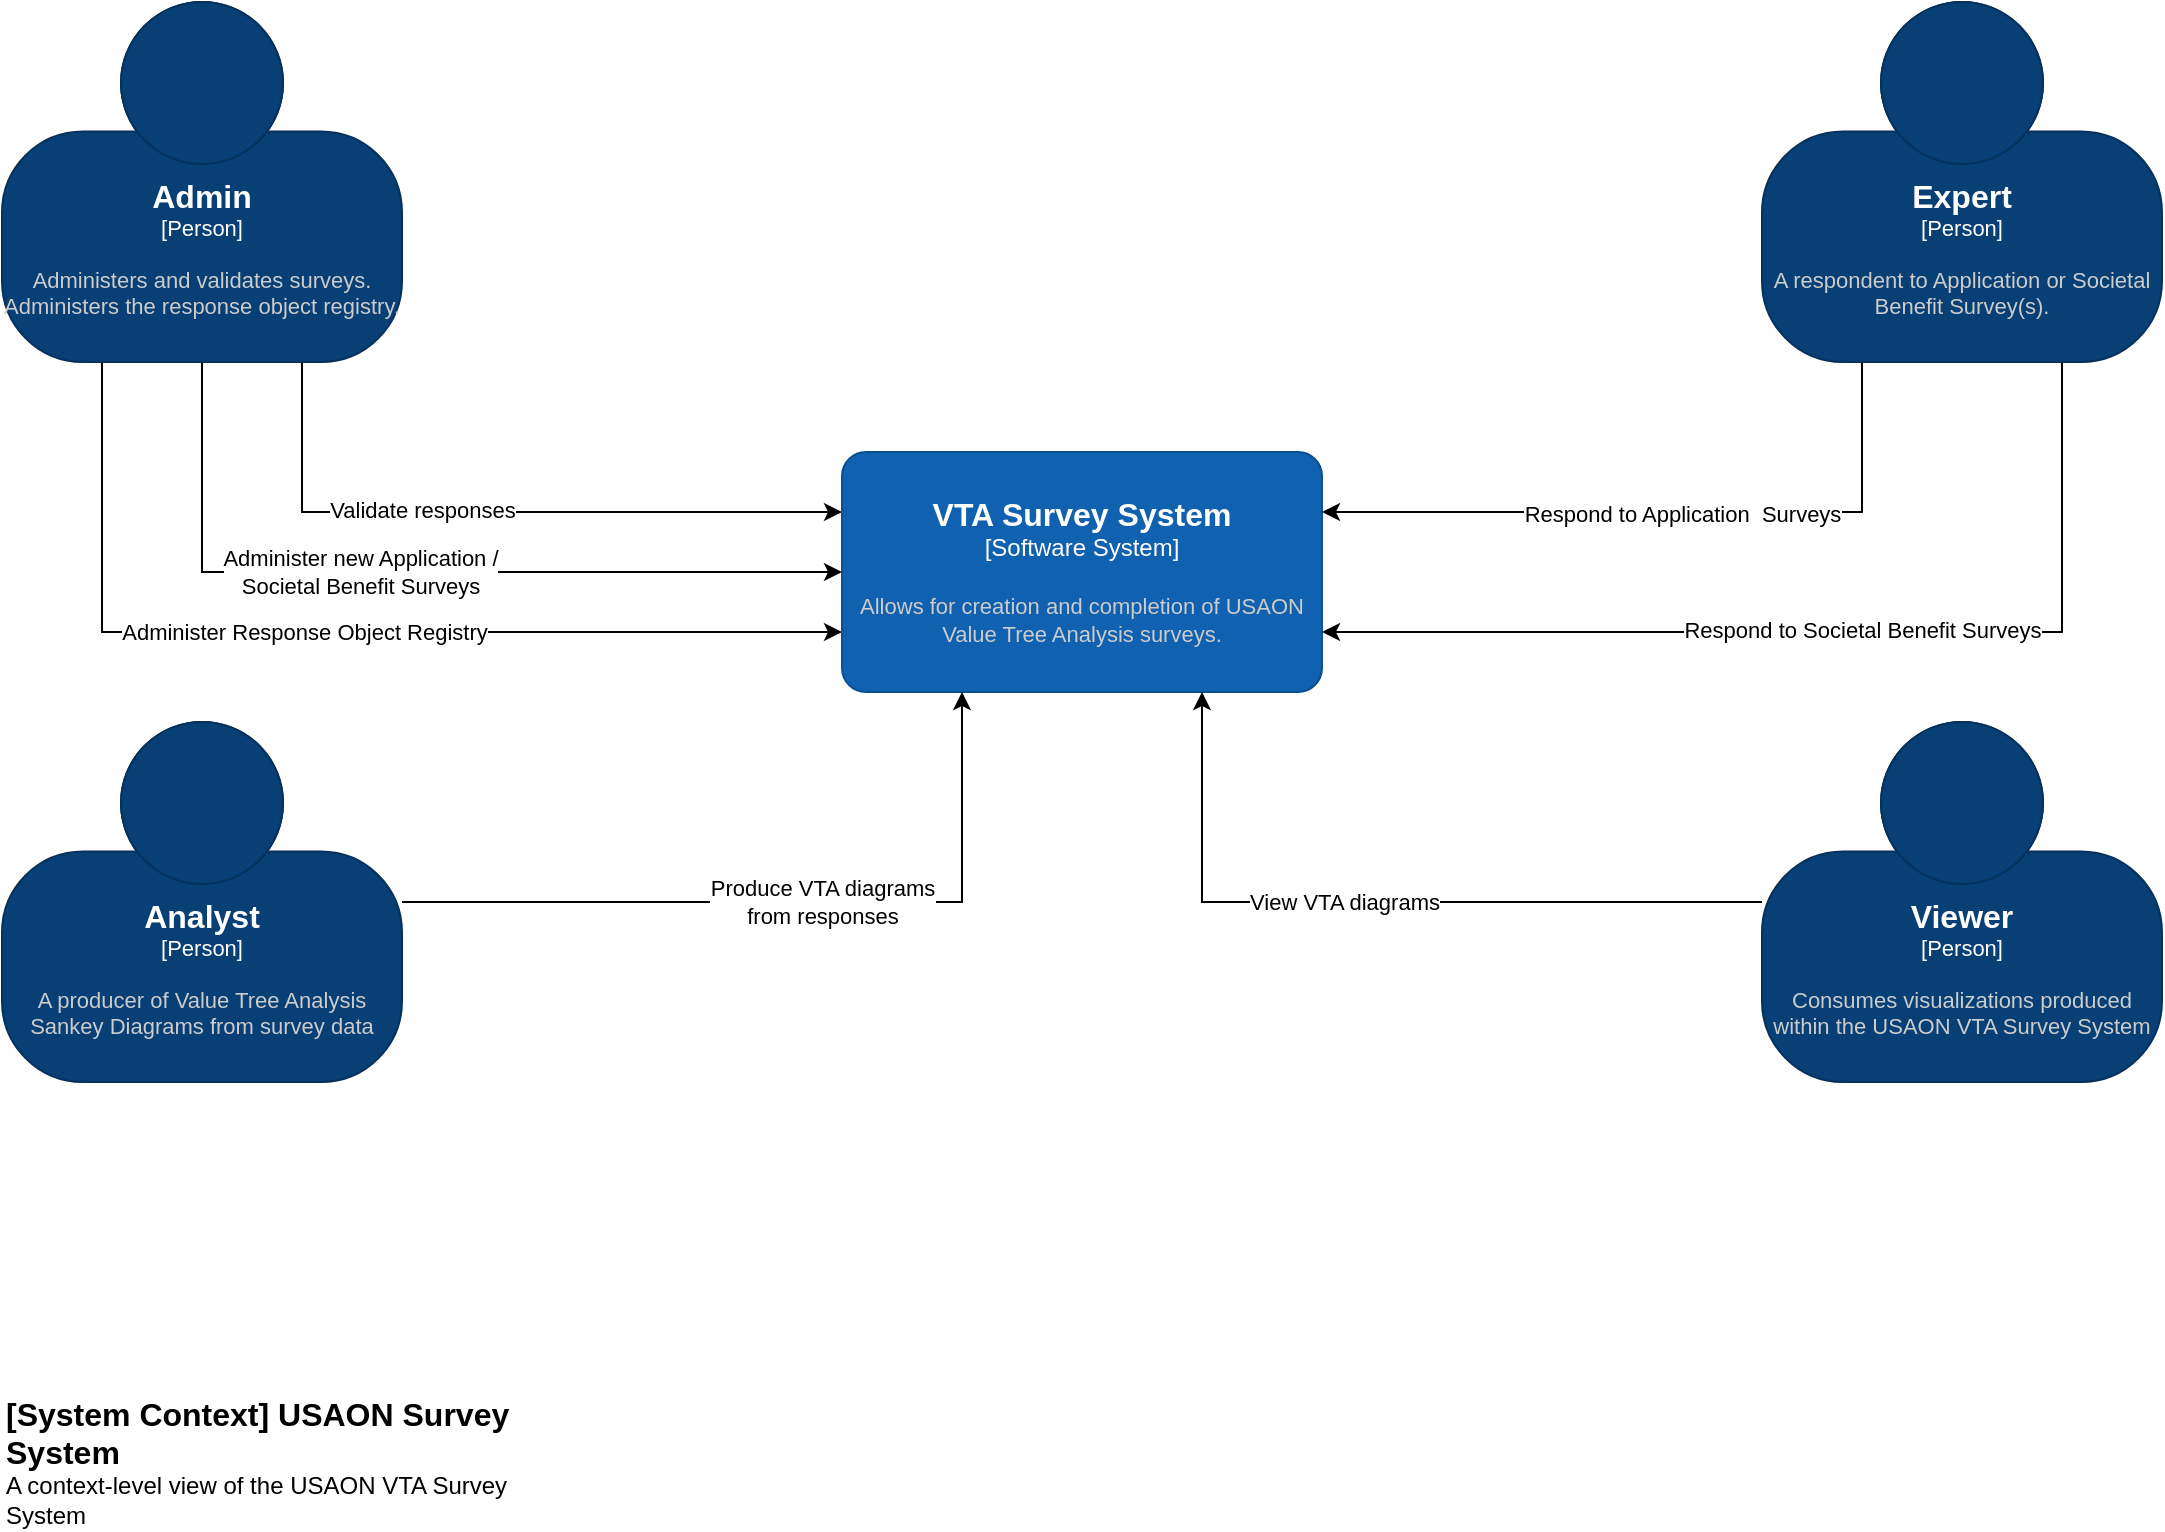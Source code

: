 <mxfile version="20.7.3" type="device" pages="4">
  <diagram id="JYvHmb7hiJtnykxBGkx0" name="Survey System Context">
    <mxGraphModel dx="1188" dy="370" grid="1" gridSize="10" guides="1" tooltips="1" connect="1" arrows="1" fold="1" page="1" pageScale="1" pageWidth="1100" pageHeight="850" math="0" shadow="0">
      <root>
        <mxCell id="0" />
        <mxCell id="1" parent="0" />
        <mxCell id="SXIEKRHDpayBBfr9AC7T-4" style="edgeStyle=orthogonalEdgeStyle;rounded=0;orthogonalLoop=1;jettySize=auto;html=1;entryX=0;entryY=0.75;entryDx=0;entryDy=0;entryPerimeter=0;exitX=0.25;exitY=1;exitDx=0;exitDy=0;exitPerimeter=0;" parent="1" source="SXIEKRHDpayBBfr9AC7T-1" target="SXIEKRHDpayBBfr9AC7T-3" edge="1">
          <mxGeometry relative="1" as="geometry" />
        </mxCell>
        <mxCell id="SXIEKRHDpayBBfr9AC7T-5" value="Administer Response Object Registry" style="edgeLabel;html=1;align=center;verticalAlign=middle;resizable=0;points=[];" parent="SXIEKRHDpayBBfr9AC7T-4" vertex="1" connectable="0">
          <mxGeometry x="0.647" relative="1" as="geometry">
            <mxPoint x="-180" as="offset" />
          </mxGeometry>
        </mxCell>
        <mxCell id="SXIEKRHDpayBBfr9AC7T-7" style="edgeStyle=orthogonalEdgeStyle;rounded=0;orthogonalLoop=1;jettySize=auto;html=1;exitX=0.5;exitY=1;exitDx=0;exitDy=0;exitPerimeter=0;entryX=0;entryY=0.5;entryDx=0;entryDy=0;entryPerimeter=0;" parent="1" source="SXIEKRHDpayBBfr9AC7T-1" target="SXIEKRHDpayBBfr9AC7T-3" edge="1">
          <mxGeometry relative="1" as="geometry" />
        </mxCell>
        <mxCell id="SXIEKRHDpayBBfr9AC7T-9" value="Administer new Application /&lt;br&gt;Societal Benefit Surveys" style="edgeLabel;html=1;align=center;verticalAlign=middle;resizable=0;points=[];" parent="SXIEKRHDpayBBfr9AC7T-7" vertex="1" connectable="0">
          <mxGeometry x="0.027" y="3" relative="1" as="geometry">
            <mxPoint x="-34" y="3" as="offset" />
          </mxGeometry>
        </mxCell>
        <mxCell id="SXIEKRHDpayBBfr9AC7T-17" style="edgeStyle=orthogonalEdgeStyle;rounded=0;jumpStyle=none;orthogonalLoop=1;jettySize=auto;html=1;exitX=0.75;exitY=1;exitDx=0;exitDy=0;exitPerimeter=0;entryX=0;entryY=0.25;entryDx=0;entryDy=0;entryPerimeter=0;" parent="1" source="SXIEKRHDpayBBfr9AC7T-1" target="SXIEKRHDpayBBfr9AC7T-3" edge="1">
          <mxGeometry relative="1" as="geometry">
            <mxPoint x="140" y="280" as="sourcePoint" />
            <mxPoint x="290" y="350" as="targetPoint" />
          </mxGeometry>
        </mxCell>
        <mxCell id="SXIEKRHDpayBBfr9AC7T-18" value="Validate responses" style="edgeLabel;html=1;align=center;verticalAlign=middle;resizable=0;points=[];spacingTop=7;" parent="SXIEKRHDpayBBfr9AC7T-17" vertex="1" connectable="0">
          <mxGeometry x="-0.608" y="-5" relative="1" as="geometry">
            <mxPoint x="65" y="3" as="offset" />
          </mxGeometry>
        </mxCell>
        <object placeholders="1" c4Name="Admin" c4Type="Person" c4Description="Administers and validates surveys. Administers the response object registry." label="&lt;font style=&quot;font-size: 16px&quot;&gt;&lt;b&gt;%c4Name%&lt;/b&gt;&lt;/font&gt;&lt;div&gt;[%c4Type%]&lt;/div&gt;&lt;br&gt;&lt;div&gt;&lt;font style=&quot;font-size: 11px&quot;&gt;&lt;font color=&quot;#cccccc&quot;&gt;%c4Description%&lt;/font&gt;&lt;/div&gt;" id="SXIEKRHDpayBBfr9AC7T-1">
          <mxCell style="html=1;fontSize=11;dashed=0;whiteSpace=wrap;fillColor=#083F75;strokeColor=#06315C;fontColor=#ffffff;shape=mxgraph.c4.person2;align=center;metaEdit=1;points=[[0.5,0,0],[1,0.5,0],[1,0.75,0],[0.75,1,0],[0.5,1,0],[0.25,1,0],[0,0.75,0],[0,0.5,0]];resizable=0;" parent="1" vertex="1">
            <mxGeometry x="10" y="80" width="200" height="180" as="geometry" />
          </mxCell>
        </object>
        <object placeholders="1" c4Name="VTA Survey System" c4Type="Software System" c4Description="Allows for creation and completion of USAON Value Tree Analysis surveys." label="&lt;font style=&quot;font-size: 16px&quot;&gt;&lt;b&gt;%c4Name%&lt;/b&gt;&lt;/font&gt;&lt;div&gt;[%c4Type%]&lt;/div&gt;&lt;br&gt;&lt;div&gt;&lt;font style=&quot;font-size: 11px&quot;&gt;&lt;font color=&quot;#cccccc&quot;&gt;%c4Description%&lt;/font&gt;&lt;/div&gt;" id="SXIEKRHDpayBBfr9AC7T-3">
          <mxCell style="rounded=1;whiteSpace=wrap;html=1;labelBackgroundColor=none;fillColor=#1061B0;fontColor=#ffffff;align=center;arcSize=10;strokeColor=#0D5091;metaEdit=1;resizable=0;points=[[0.25,0,0],[0.5,0,0],[0.75,0,0],[1,0.25,0],[1,0.5,0],[1,0.75,0],[0.75,1,0],[0.5,1,0],[0.25,1,0],[0,0.75,0],[0,0.5,0],[0,0.25,0]];" parent="1" vertex="1">
            <mxGeometry x="430" y="305" width="240" height="120" as="geometry" />
          </mxCell>
        </object>
        <object placeholders="1" c4Name="[System Context] USAON Survey System" c4Type="ContainerScopeBoundary" c4Description="A context-level view of the USAON VTA Survey System" label="&lt;font style=&quot;font-size: 16px&quot;&gt;&lt;b&gt;&lt;div style=&quot;text-align: left&quot;&gt;%c4Name%&lt;/div&gt;&lt;/b&gt;&lt;/font&gt;&lt;div style=&quot;text-align: left&quot;&gt;%c4Description%&lt;/div&gt;" id="SXIEKRHDpayBBfr9AC7T-6">
          <mxCell style="text;html=1;strokeColor=none;fillColor=none;align=left;verticalAlign=top;whiteSpace=wrap;rounded=0;metaEdit=1;allowArrows=0;resizable=1;rotatable=0;connectable=0;recursiveResize=0;expand=0;pointerEvents=0;points=[[0.25,0,0],[0.5,0,0],[0.75,0,0],[1,0.25,0],[1,0.5,0],[1,0.75,0],[0.75,1,0],[0.5,1,0],[0.25,1,0],[0,0.75,0],[0,0.5,0],[0,0.25,0]];" parent="1" vertex="1">
            <mxGeometry x="10" y="770" width="260" height="40" as="geometry" />
          </mxCell>
        </object>
        <mxCell id="SXIEKRHDpayBBfr9AC7T-24" style="edgeStyle=orthogonalEdgeStyle;rounded=0;jumpStyle=none;orthogonalLoop=1;jettySize=auto;html=1;entryX=1;entryY=0.25;entryDx=0;entryDy=0;entryPerimeter=0;exitX=0.25;exitY=1;exitDx=0;exitDy=0;exitPerimeter=0;" parent="1" source="SXIEKRHDpayBBfr9AC7T-8" target="SXIEKRHDpayBBfr9AC7T-3" edge="1">
          <mxGeometry relative="1" as="geometry" />
        </mxCell>
        <mxCell id="SXIEKRHDpayBBfr9AC7T-25" value="Respond to Application&amp;nbsp; Surveys" style="edgeLabel;html=1;align=center;verticalAlign=middle;resizable=0;points=[];" parent="SXIEKRHDpayBBfr9AC7T-24" vertex="1" connectable="0">
          <mxGeometry x="0.036" y="1" relative="1" as="geometry">
            <mxPoint x="13" as="offset" />
          </mxGeometry>
        </mxCell>
        <mxCell id="SXIEKRHDpayBBfr9AC7T-26" style="edgeStyle=orthogonalEdgeStyle;rounded=0;jumpStyle=none;orthogonalLoop=1;jettySize=auto;html=1;entryX=1;entryY=0.75;entryDx=0;entryDy=0;entryPerimeter=0;exitX=0.75;exitY=1;exitDx=0;exitDy=0;exitPerimeter=0;" parent="1" source="SXIEKRHDpayBBfr9AC7T-8" target="SXIEKRHDpayBBfr9AC7T-3" edge="1">
          <mxGeometry relative="1" as="geometry" />
        </mxCell>
        <mxCell id="SXIEKRHDpayBBfr9AC7T-27" value="Respond to Societal Benefit Surveys" style="edgeLabel;html=1;align=center;verticalAlign=middle;resizable=0;points=[];" parent="SXIEKRHDpayBBfr9AC7T-26" vertex="1" connectable="0">
          <mxGeometry x="0.097" y="-1" relative="1" as="geometry">
            <mxPoint x="42" as="offset" />
          </mxGeometry>
        </mxCell>
        <object placeholders="1" c4Name="Expert" c4Type="Person" c4Description="A respondent to Application or Societal Benefit Survey(s)." label="&lt;font style=&quot;font-size: 16px&quot;&gt;&lt;b&gt;%c4Name%&lt;/b&gt;&lt;/font&gt;&lt;div&gt;[%c4Type%]&lt;/div&gt;&lt;br&gt;&lt;div&gt;&lt;font style=&quot;font-size: 11px&quot;&gt;&lt;font color=&quot;#cccccc&quot;&gt;%c4Description%&lt;/font&gt;&lt;/div&gt;" id="SXIEKRHDpayBBfr9AC7T-8">
          <mxCell style="html=1;fontSize=11;dashed=0;whiteSpace=wrap;fillColor=#083F75;strokeColor=#06315C;fontColor=#ffffff;shape=mxgraph.c4.person2;align=center;metaEdit=1;points=[[0.5,0,0],[1,0.5,0],[1,0.75,0],[0.75,1,0],[0.5,1,0],[0.25,1,0],[0,0.75,0],[0,0.5,0]];resizable=0;" parent="1" vertex="1">
            <mxGeometry x="890" y="80" width="200" height="180" as="geometry" />
          </mxCell>
        </object>
        <mxCell id="SXIEKRHDpayBBfr9AC7T-15" style="edgeStyle=orthogonalEdgeStyle;rounded=0;jumpStyle=none;orthogonalLoop=1;jettySize=auto;html=1;entryX=0.25;entryY=1;entryDx=0;entryDy=0;entryPerimeter=0;" parent="1" source="SXIEKRHDpayBBfr9AC7T-14" target="SXIEKRHDpayBBfr9AC7T-3" edge="1">
          <mxGeometry relative="1" as="geometry" />
        </mxCell>
        <mxCell id="SXIEKRHDpayBBfr9AC7T-16" value="Produce VTA diagrams&lt;br&gt;from responses" style="edgeLabel;html=1;align=center;verticalAlign=middle;resizable=0;points=[];" parent="SXIEKRHDpayBBfr9AC7T-15" vertex="1" connectable="0">
          <mxGeometry x="0.74" y="2" relative="1" as="geometry">
            <mxPoint x="-68" y="55" as="offset" />
          </mxGeometry>
        </mxCell>
        <object placeholders="1" c4Name="Analyst" c4Type="Person" c4Description="A producer of Value Tree Analysis Sankey Diagrams from survey data" label="&lt;font style=&quot;font-size: 16px&quot;&gt;&lt;b&gt;%c4Name%&lt;/b&gt;&lt;/font&gt;&lt;div&gt;[%c4Type%]&lt;/div&gt;&lt;br&gt;&lt;div&gt;&lt;font style=&quot;font-size: 11px&quot;&gt;&lt;font color=&quot;#cccccc&quot;&gt;%c4Description%&lt;/font&gt;&lt;/div&gt;" id="SXIEKRHDpayBBfr9AC7T-14">
          <mxCell style="html=1;fontSize=11;dashed=0;whiteSpace=wrap;fillColor=#083F75;strokeColor=#06315C;fontColor=#ffffff;shape=mxgraph.c4.person2;align=center;metaEdit=1;points=[[0.5,0,0],[1,0.5,0],[1,0.75,0],[0.75,1,0],[0.5,1,0],[0.25,1,0],[0,0.75,0],[0,0.5,0]];resizable=0;" parent="1" vertex="1">
            <mxGeometry x="10" y="440" width="200" height="180" as="geometry" />
          </mxCell>
        </object>
        <mxCell id="SXIEKRHDpayBBfr9AC7T-20" style="edgeStyle=orthogonalEdgeStyle;rounded=0;jumpStyle=none;orthogonalLoop=1;jettySize=auto;html=1;entryX=0.75;entryY=1;entryDx=0;entryDy=0;entryPerimeter=0;exitX=0;exitY=0.5;exitDx=0;exitDy=0;exitPerimeter=0;" parent="1" source="SXIEKRHDpayBBfr9AC7T-19" target="SXIEKRHDpayBBfr9AC7T-3" edge="1">
          <mxGeometry relative="1" as="geometry" />
        </mxCell>
        <mxCell id="SXIEKRHDpayBBfr9AC7T-21" value="View VTA diagrams" style="edgeLabel;html=1;align=center;verticalAlign=middle;resizable=0;points=[];spacing=2;spacingTop=-7;" parent="SXIEKRHDpayBBfr9AC7T-20" vertex="1" connectable="0">
          <mxGeometry x="0.163" y="3" relative="1" as="geometry">
            <mxPoint x="15" as="offset" />
          </mxGeometry>
        </mxCell>
        <object placeholders="1" c4Name="Viewer" c4Type="Person" c4Description="Consumes visualizations produced within the USAON VTA Survey System" label="&lt;font style=&quot;font-size: 16px&quot;&gt;&lt;b&gt;%c4Name%&lt;/b&gt;&lt;/font&gt;&lt;div&gt;[%c4Type%]&lt;/div&gt;&lt;br&gt;&lt;div&gt;&lt;font style=&quot;font-size: 11px&quot;&gt;&lt;font color=&quot;#cccccc&quot;&gt;%c4Description%&lt;/font&gt;&lt;/div&gt;" id="SXIEKRHDpayBBfr9AC7T-19">
          <mxCell style="html=1;fontSize=11;dashed=0;whiteSpace=wrap;fillColor=#083F75;strokeColor=#06315C;fontColor=#ffffff;shape=mxgraph.c4.person2;align=center;metaEdit=1;points=[[0.5,0,0],[1,0.5,0],[1,0.75,0],[0.75,1,0],[0.5,1,0],[0.25,1,0],[0,0.75,0],[0,0.5,0]];resizable=0;" parent="1" vertex="1">
            <mxGeometry x="890" y="440" width="200" height="180" as="geometry" />
          </mxCell>
        </object>
      </root>
    </mxGraphModel>
  </diagram>
  <diagram id="8eUl7OJ8XqfmRrWuw4AO" name="Survey System Containers">
    <mxGraphModel dx="1188" dy="370" grid="1" gridSize="10" guides="1" tooltips="1" connect="1" arrows="1" fold="1" page="1" pageScale="1" pageWidth="1100" pageHeight="850" math="0" shadow="0">
      <root>
        <mxCell id="0" />
        <mxCell id="1" parent="0" />
        <object placeholders="1" c4Name="USAON Value Tree Analysis Survey System" c4Type="SystemScopeBoundary" c4Application="Software System" label="&lt;font style=&quot;font-size: 16px&quot;&gt;&lt;b&gt;&lt;div style=&quot;text-align: left&quot;&gt;%c4Name%&lt;/div&gt;&lt;/b&gt;&lt;/font&gt;&lt;div style=&quot;text-align: left&quot;&gt;[%c4Application%]&lt;/div&gt;" id="8KHpPurIbAaRUkf83f5y-1">
          <mxCell style="rounded=1;fontSize=11;whiteSpace=wrap;html=1;dashed=1;arcSize=20;fillColor=none;strokeColor=#666666;fontColor=#333333;labelBackgroundColor=none;align=left;verticalAlign=bottom;labelBorderColor=none;spacingTop=0;spacing=10;dashPattern=8 4;metaEdit=1;rotatable=0;perimeter=rectanglePerimeter;noLabel=0;labelPadding=0;allowArrows=0;connectable=0;expand=0;recursiveResize=0;editable=1;pointerEvents=0;absoluteArcSize=1;points=[[0.25,0,0],[0.5,0,0],[0.75,0,0],[1,0.25,0],[1,0.5,0],[1,0.75,0],[0.75,1,0],[0.5,1,0],[0.25,1,0],[0,0.75,0],[0,0.5,0],[0,0.25,0]];" parent="1" vertex="1">
            <mxGeometry x="40" y="240" width="830" height="560" as="geometry" />
          </mxCell>
        </object>
        <object placeholders="1" c4Type="Survey DB" c4Container="Container" c4Technology="PostgreSQL" c4Description="Description of storage type container role/responsibility." label="&lt;font style=&quot;font-size: 16px&quot;&gt;&lt;b&gt;%c4Type%&lt;/b&gt;&lt;/font&gt;&lt;div&gt;[%c4Container%:&amp;nbsp;%c4Technology%]&lt;/div&gt;&lt;br&gt;&lt;div&gt;&lt;font style=&quot;font-size: 11px&quot;&gt;&lt;font color=&quot;#E6E6E6&quot;&gt;%c4Description%&lt;/font&gt;&lt;/div&gt;" id="OoYqRgNYLa9QkeA4gNLZ-1">
          <mxCell style="shape=cylinder3;size=15;whiteSpace=wrap;html=1;boundedLbl=1;rounded=0;labelBackgroundColor=none;fillColor=#23A2D9;fontSize=12;fontColor=#ffffff;align=center;strokeColor=#0E7DAD;metaEdit=1;points=[[0.5,0,0],[1,0.25,0],[1,0.5,0],[1,0.75,0],[0.5,1,0],[0,0.75,0],[0,0.5,0],[0,0.25,0]];resizable=0;" parent="1" vertex="1">
            <mxGeometry x="335" y="630" width="240" height="120" as="geometry" />
          </mxCell>
        </object>
        <mxCell id="OoYqRgNYLa9QkeA4gNLZ-13" style="edgeStyle=orthogonalEdgeStyle;rounded=0;jumpStyle=none;orthogonalLoop=1;jettySize=auto;html=1;exitX=1;exitY=0.5;exitDx=0;exitDy=0;exitPerimeter=0;entryX=0;entryY=0.5;entryDx=0;entryDy=0;entryPerimeter=0;startArrow=classic;startFill=1;" parent="1" source="OoYqRgNYLa9QkeA4gNLZ-30" target="OoYqRgNYLa9QkeA4gNLZ-12" edge="1">
          <mxGeometry relative="1" as="geometry">
            <mxPoint x="795" y="306" as="sourcePoint" />
          </mxGeometry>
        </mxCell>
        <mxCell id="OoYqRgNYLa9QkeA4gNLZ-14" value="Redirect users&lt;br&gt;for authentication" style="edgeLabel;html=1;align=center;verticalAlign=middle;resizable=0;points=[];" parent="OoYqRgNYLa9QkeA4gNLZ-13" vertex="1" connectable="0">
          <mxGeometry x="-0.334" y="1" relative="1" as="geometry">
            <mxPoint x="16" y="4" as="offset" />
          </mxGeometry>
        </mxCell>
        <mxCell id="OoYqRgNYLa9QkeA4gNLZ-10" style="edgeStyle=orthogonalEdgeStyle;rounded=0;jumpStyle=none;orthogonalLoop=1;jettySize=auto;html=1;exitX=0.25;exitY=1;exitDx=0;exitDy=0;exitPerimeter=0;entryX=0;entryY=0.5;entryDx=0;entryDy=0;entryPerimeter=0;" parent="1" source="OoYqRgNYLa9QkeA4gNLZ-4" target="OoYqRgNYLa9QkeA4gNLZ-30" edge="1">
          <mxGeometry relative="1" as="geometry">
            <mxPoint x="115" y="306" as="targetPoint" />
          </mxGeometry>
        </mxCell>
        <mxCell id="OoYqRgNYLa9QkeA4gNLZ-22" value="Respond to&lt;br&gt;Application&lt;br&gt;Surveys" style="edgeLabel;html=1;align=center;verticalAlign=middle;resizable=0;points=[];" parent="OoYqRgNYLa9QkeA4gNLZ-10" vertex="1" connectable="0">
          <mxGeometry x="-0.263" relative="1" as="geometry">
            <mxPoint y="-37" as="offset" />
          </mxGeometry>
        </mxCell>
        <mxCell id="OoYqRgNYLa9QkeA4gNLZ-23" style="edgeStyle=orthogonalEdgeStyle;rounded=0;jumpStyle=none;orthogonalLoop=1;jettySize=auto;html=1;exitX=0.5;exitY=1;exitDx=0;exitDy=0;exitPerimeter=0;startArrow=none;startFill=0;endArrow=classic;endFill=1;entryX=0.121;entryY=0.04;entryDx=0;entryDy=0;entryPerimeter=0;" parent="1" source="OoYqRgNYLa9QkeA4gNLZ-4" target="OoYqRgNYLa9QkeA4gNLZ-30" edge="1">
          <mxGeometry relative="1" as="geometry">
            <mxPoint x="207.48" y="260.46" as="targetPoint" />
          </mxGeometry>
        </mxCell>
        <mxCell id="OoYqRgNYLa9QkeA4gNLZ-24" value="Respond to&lt;br&gt;Societal Benefit&lt;br&gt;Surveys" style="edgeLabel;html=1;align=center;verticalAlign=middle;resizable=0;points=[];" parent="OoYqRgNYLa9QkeA4gNLZ-23" vertex="1" connectable="0">
          <mxGeometry x="-0.128" y="-2" relative="1" as="geometry">
            <mxPoint x="16" y="-2" as="offset" />
          </mxGeometry>
        </mxCell>
        <object placeholders="1" c4Name="Expert" c4Type="Person" c4Description="..." label="&lt;font style=&quot;font-size: 16px&quot;&gt;&lt;b&gt;%c4Name%&lt;/b&gt;&lt;/font&gt;&lt;div&gt;[%c4Type%]&lt;/div&gt;&lt;br&gt;&lt;div&gt;&lt;font style=&quot;font-size: 11px&quot;&gt;&lt;font color=&quot;#cccccc&quot;&gt;%c4Description%&lt;/font&gt;&lt;/div&gt;" id="OoYqRgNYLa9QkeA4gNLZ-4">
          <mxCell style="html=1;fontSize=11;dashed=0;whiteSpace=wrap;fillColor=#083F75;strokeColor=#06315C;fontColor=#ffffff;shape=mxgraph.c4.person2;align=center;metaEdit=1;points=[[0.5,0,0],[1,0.5,0],[1,0.75,0],[0.75,1,0],[0.5,1,0],[0.25,1,0],[0,0.75,0],[0,0.5,0]];resizable=0;" parent="1" vertex="1">
            <mxGeometry x="40" y="1" width="200" height="180" as="geometry" />
          </mxCell>
        </object>
        <mxCell id="OoYqRgNYLa9QkeA4gNLZ-8" style="edgeStyle=orthogonalEdgeStyle;rounded=0;jumpStyle=none;orthogonalLoop=1;jettySize=auto;html=1;entryX=0.5;entryY=0;entryDx=0;entryDy=0;entryPerimeter=0;" parent="1" source="OoYqRgNYLa9QkeA4gNLZ-5" target="OoYqRgNYLa9QkeA4gNLZ-30" edge="1">
          <mxGeometry relative="1" as="geometry">
            <mxPoint x="455" y="261" as="targetPoint" />
          </mxGeometry>
        </mxCell>
        <mxCell id="OoYqRgNYLa9QkeA4gNLZ-17" value="Create&lt;br&gt;surveys" style="edgeLabel;html=1;align=center;verticalAlign=middle;resizable=0;points=[];" parent="OoYqRgNYLa9QkeA4gNLZ-8" vertex="1" connectable="0">
          <mxGeometry x="0.35" y="-1" relative="1" as="geometry">
            <mxPoint x="1" y="-14" as="offset" />
          </mxGeometry>
        </mxCell>
        <mxCell id="OoYqRgNYLa9QkeA4gNLZ-18" style="edgeStyle=orthogonalEdgeStyle;rounded=0;jumpStyle=none;orthogonalLoop=1;jettySize=auto;html=1;exitX=0.25;exitY=1;exitDx=0;exitDy=0;exitPerimeter=0;entryX=0.348;entryY=0.029;entryDx=0;entryDy=0;entryPerimeter=0;startArrow=none;startFill=0;endArrow=classic;endFill=1;" parent="1" source="OoYqRgNYLa9QkeA4gNLZ-5" target="OoYqRgNYLa9QkeA4gNLZ-30" edge="1">
          <mxGeometry relative="1" as="geometry">
            <mxPoint x="351.64" y="259.74" as="targetPoint" />
          </mxGeometry>
        </mxCell>
        <mxCell id="OoYqRgNYLa9QkeA4gNLZ-19" value="Manage &lt;br&gt;user roles" style="edgeLabel;html=1;align=center;verticalAlign=middle;resizable=0;points=[];" parent="OoYqRgNYLa9QkeA4gNLZ-18" vertex="1" connectable="0">
          <mxGeometry x="-0.162" relative="1" as="geometry">
            <mxPoint x="-10" as="offset" />
          </mxGeometry>
        </mxCell>
        <mxCell id="OoYqRgNYLa9QkeA4gNLZ-20" style="edgeStyle=orthogonalEdgeStyle;rounded=0;jumpStyle=none;orthogonalLoop=1;jettySize=auto;html=1;exitX=0.75;exitY=1;exitDx=0;exitDy=0;exitPerimeter=0;entryX=0.663;entryY=0.017;entryDx=0;entryDy=0;entryPerimeter=0;startArrow=none;startFill=0;endArrow=classic;endFill=1;" parent="1" source="OoYqRgNYLa9QkeA4gNLZ-5" target="OoYqRgNYLa9QkeA4gNLZ-30" edge="1">
          <mxGeometry relative="1" as="geometry">
            <mxPoint x="564.48" y="260.73" as="targetPoint" />
          </mxGeometry>
        </mxCell>
        <mxCell id="OoYqRgNYLa9QkeA4gNLZ-21" value="Solicit&lt;br&gt;Expert&lt;br&gt;Responses" style="edgeLabel;html=1;align=center;verticalAlign=middle;resizable=0;points=[];" parent="OoYqRgNYLa9QkeA4gNLZ-20" vertex="1" connectable="0">
          <mxGeometry x="0.173" y="1" relative="1" as="geometry">
            <mxPoint x="-15" y="1" as="offset" />
          </mxGeometry>
        </mxCell>
        <mxCell id="OoYqRgNYLa9QkeA4gNLZ-25" style="edgeStyle=orthogonalEdgeStyle;rounded=0;jumpStyle=none;orthogonalLoop=1;jettySize=auto;html=1;exitX=1;exitY=0.75;exitDx=0;exitDy=0;exitPerimeter=0;entryX=0.757;entryY=0.005;entryDx=0;entryDy=0;entryPerimeter=0;startArrow=none;startFill=0;endArrow=classic;endFill=1;" parent="1" source="OoYqRgNYLa9QkeA4gNLZ-5" target="OoYqRgNYLa9QkeA4gNLZ-30" edge="1">
          <mxGeometry relative="1" as="geometry">
            <mxPoint x="629.76" y="261" as="targetPoint" />
          </mxGeometry>
        </mxCell>
        <mxCell id="OoYqRgNYLa9QkeA4gNLZ-26" value="Validate responses,&lt;br&gt;curate Response&lt;br&gt;Library" style="edgeLabel;html=1;align=center;verticalAlign=middle;resizable=0;points=[];" parent="OoYqRgNYLa9QkeA4gNLZ-25" vertex="1" connectable="0">
          <mxGeometry x="-0.457" y="-3" relative="1" as="geometry">
            <mxPoint x="11" y="52" as="offset" />
          </mxGeometry>
        </mxCell>
        <mxCell id="OoYqRgNYLa9QkeA4gNLZ-27" style="edgeStyle=orthogonalEdgeStyle;rounded=0;jumpStyle=none;orthogonalLoop=1;jettySize=auto;html=1;exitX=0;exitY=0.75;exitDx=0;exitDy=0;exitPerimeter=0;startArrow=none;startFill=0;endArrow=classic;endFill=1;entryX=0.257;entryY=0.029;entryDx=0;entryDy=0;entryPerimeter=0;" parent="1" source="OoYqRgNYLa9QkeA4gNLZ-5" target="OoYqRgNYLa9QkeA4gNLZ-30" edge="1">
          <mxGeometry relative="1" as="geometry">
            <mxPoint x="290.0" y="261" as="targetPoint" />
            <Array as="points">
              <mxPoint x="290" y="136" />
            </Array>
          </mxGeometry>
        </mxCell>
        <mxCell id="OoYqRgNYLa9QkeA4gNLZ-28" value="Curate Response&lt;br&gt;Object Registry" style="edgeLabel;html=1;align=center;verticalAlign=middle;resizable=0;points=[];spacingTop=5;" parent="OoYqRgNYLa9QkeA4gNLZ-27" vertex="1" connectable="0">
          <mxGeometry x="0.149" y="1" relative="1" as="geometry">
            <mxPoint y="1" as="offset" />
          </mxGeometry>
        </mxCell>
        <object placeholders="1" c4Name="Admin" c4Type="Person" c4Description="..." label="&lt;font style=&quot;font-size: 16px&quot;&gt;&lt;b&gt;%c4Name%&lt;/b&gt;&lt;/font&gt;&lt;div&gt;[%c4Type%]&lt;/div&gt;&lt;br&gt;&lt;div&gt;&lt;font style=&quot;font-size: 11px&quot;&gt;&lt;font color=&quot;#cccccc&quot;&gt;%c4Description%&lt;/font&gt;&lt;/div&gt;" id="OoYqRgNYLa9QkeA4gNLZ-5">
          <mxCell style="html=1;fontSize=11;dashed=0;whiteSpace=wrap;fillColor=#083F75;strokeColor=#06315C;fontColor=#ffffff;shape=mxgraph.c4.person2;align=center;metaEdit=1;points=[[0.5,0,0],[1,0.5,0],[1,0.75,0],[0.75,1,0],[0.5,1,0],[0.25,1,0],[0,0.75,0],[0,0.5,0]];resizable=0;" parent="1" vertex="1">
            <mxGeometry x="355" y="1" width="200" height="180" as="geometry" />
          </mxCell>
        </object>
        <mxCell id="OoYqRgNYLa9QkeA4gNLZ-11" style="edgeStyle=orthogonalEdgeStyle;rounded=0;jumpStyle=none;orthogonalLoop=1;jettySize=auto;html=1;entryX=0.964;entryY=0.005;entryDx=0;entryDy=0;entryPerimeter=0;" parent="1" source="OoYqRgNYLa9QkeA4gNLZ-6" target="OoYqRgNYLa9QkeA4gNLZ-30" edge="1">
          <mxGeometry relative="1" as="geometry">
            <mxPoint x="769.84" y="260.73" as="targetPoint" />
          </mxGeometry>
        </mxCell>
        <mxCell id="OoYqRgNYLa9QkeA4gNLZ-29" value="Select responses&lt;br&gt;for Analyses" style="edgeLabel;html=1;align=center;verticalAlign=middle;resizable=0;points=[];" parent="OoYqRgNYLa9QkeA4gNLZ-11" vertex="1" connectable="0">
          <mxGeometry x="-0.181" y="-1" relative="1" as="geometry">
            <mxPoint as="offset" />
          </mxGeometry>
        </mxCell>
        <object placeholders="1" c4Name="Analyst" c4Type="Person" c4Description="..." label="&lt;font style=&quot;font-size: 16px&quot;&gt;&lt;b&gt;%c4Name%&lt;/b&gt;&lt;/font&gt;&lt;div&gt;[%c4Type%]&lt;/div&gt;&lt;br&gt;&lt;div&gt;&lt;font style=&quot;font-size: 11px&quot;&gt;&lt;font color=&quot;#cccccc&quot;&gt;%c4Description%&lt;/font&gt;&lt;/div&gt;" id="OoYqRgNYLa9QkeA4gNLZ-6">
          <mxCell style="html=1;fontSize=11;dashed=0;whiteSpace=wrap;fillColor=#083F75;strokeColor=#06315C;fontColor=#ffffff;shape=mxgraph.c4.person2;align=center;metaEdit=1;points=[[0.5,0,0],[1,0.5,0],[1,0.75,0],[0.75,1,0],[0.5,1,0],[0.25,1,0],[0,0.75,0],[0,0.5,0]];resizable=0;" parent="1" vertex="1">
            <mxGeometry x="670" y="1" width="200" height="180" as="geometry" />
          </mxCell>
        </object>
        <mxCell id="OoYqRgNYLa9QkeA4gNLZ-15" style="edgeStyle=orthogonalEdgeStyle;rounded=0;jumpStyle=none;orthogonalLoop=1;jettySize=auto;html=1;exitX=0.5;exitY=0;exitDx=0;exitDy=0;exitPerimeter=0;startArrow=classic;startFill=1;endArrow=none;endFill=0;entryX=0.5;entryY=1;entryDx=0;entryDy=0;entryPerimeter=0;" parent="1" source="OoYqRgNYLa9QkeA4gNLZ-12" target="OoYqRgNYLa9QkeA4gNLZ-31" edge="1">
          <mxGeometry relative="1" as="geometry">
            <mxPoint x="960" y="111" as="targetPoint" />
            <Array as="points" />
          </mxGeometry>
        </mxCell>
        <mxCell id="OoYqRgNYLa9QkeA4gNLZ-16" value="Log in to&lt;br&gt;authenticate" style="edgeLabel;html=1;align=center;verticalAlign=middle;resizable=0;points=[];" parent="OoYqRgNYLa9QkeA4gNLZ-15" vertex="1" connectable="0">
          <mxGeometry x="0.02" relative="1" as="geometry">
            <mxPoint y="-13" as="offset" />
          </mxGeometry>
        </mxCell>
        <object placeholders="1" c4Name="Google Single Sign On" c4Type="External Software System" c4Description="Allows users to authenticate (prove who they are) without us having to store their credentials or PII." label="&lt;font style=&quot;font-size: 16px&quot;&gt;&lt;b&gt;%c4Name%&lt;/b&gt;&lt;/font&gt;&lt;div&gt;[%c4Type%]&lt;/div&gt;&lt;br&gt;&lt;div&gt;&lt;font style=&quot;font-size: 11px&quot;&gt;&lt;font color=&quot;#cccccc&quot;&gt;%c4Description%&lt;/font&gt;&lt;/div&gt;" id="OoYqRgNYLa9QkeA4gNLZ-12">
          <mxCell style="rounded=1;whiteSpace=wrap;html=1;labelBackgroundColor=none;fillColor=#8C8496;fontColor=#ffffff;align=center;arcSize=10;strokeColor=#736782;metaEdit=1;resizable=1;points=[[0.25,0,0],[0.5,0,0],[0.75,0,0],[1,0.25,0],[1,0.5,0],[1,0.75,0],[0.75,1,0],[0.5,1,0],[0.25,1,0],[0,0.75,0],[0,0.5,0],[0,0.25,0]];" parent="1" vertex="1">
            <mxGeometry x="910" y="246" width="150" height="154" as="geometry" />
          </mxCell>
        </object>
        <object placeholders="1" c4Type="Web GUI" c4Container="Container" c4Technology="Flask (Python) or React (Typescript)" c4Description="Handles ALL user interactions to do with Value Tree Analysis: Creating surveys, collecting responses, validating responses, and analyzing responses.&#xa;&#xa;This component may be served directly by the API (e.g. Flask app) depending on the degree of client-side interaction." label="&lt;font style=&quot;font-size: 16px&quot;&gt;&lt;b&gt;%c4Type%&lt;/b&gt;&lt;/font&gt;&lt;div&gt;[%c4Container%:&amp;nbsp;%c4Technology%]&lt;/div&gt;&lt;br&gt;&lt;div&gt;&lt;font style=&quot;font-size: 11px&quot;&gt;&lt;font color=&quot;#E6E6E6&quot;&gt;%c4Description%&lt;/font&gt;&lt;/div&gt;" id="OoYqRgNYLa9QkeA4gNLZ-30">
          <mxCell style="shape=mxgraph.c4.webBrowserContainer2;whiteSpace=wrap;html=1;boundedLbl=1;rounded=0;labelBackgroundColor=none;strokeColor=#118ACD;fillColor=#23A2D9;strokeColor=#118ACD;strokeColor2=#0E7DAD;fontSize=12;fontColor=#ffffff;align=center;metaEdit=1;points=[[0.5,0,0],[1,0.25,0],[1,0.5,0],[1,0.75,0],[0.5,1,0],[0,0.75,0],[0,0.5,0],[0,0.25,0]];resizable=1;" parent="1" vertex="1">
            <mxGeometry x="115" y="261" width="680" height="129" as="geometry" />
          </mxCell>
        </object>
        <object placeholders="1" c4Name="All users" c4Type="Person" c4Description="" label="&lt;font style=&quot;font-size: 16px&quot;&gt;&lt;b&gt;%c4Name%&lt;/b&gt;&lt;/font&gt;&lt;div&gt;[%c4Type%]&lt;/div&gt;&lt;br&gt;&lt;div&gt;&lt;font style=&quot;font-size: 11px&quot;&gt;&lt;font color=&quot;#cccccc&quot;&gt;%c4Description%&lt;/font&gt;&lt;/div&gt;" id="OoYqRgNYLa9QkeA4gNLZ-31">
          <mxCell style="html=1;fontSize=11;dashed=0;whiteSpace=wrap;fillColor=#083F75;strokeColor=#06315C;fontColor=#ffffff;shape=mxgraph.c4.person2;align=center;metaEdit=1;points=[[0.5,0,0],[1,0.5,0],[1,0.75,0],[0.75,1,0],[0.5,1,0],[0.25,1,0],[0,0.75,0],[0,0.5,0]];resizable=1;" parent="1" vertex="1">
            <mxGeometry x="955" y="51" width="60" height="80" as="geometry" />
          </mxCell>
        </object>
        <object placeholders="1" c4Name="[Containers] USAON VTA Survey System" c4Type="ContainerDiagramTitle" c4Description="Description of &quot;containers&quot; within the USAON VTA Survey System" label="&lt;font style=&quot;font-size: 16px&quot;&gt;&lt;b&gt;&lt;div style=&quot;text-align: left&quot;&gt;%c4Name%&lt;/div&gt;&lt;/b&gt;&lt;/font&gt;&lt;div style=&quot;text-align: left&quot;&gt;%c4Description%&lt;/div&gt;" id="OoYqRgNYLa9QkeA4gNLZ-33">
          <mxCell style="text;html=1;strokeColor=none;fillColor=none;align=left;verticalAlign=top;whiteSpace=wrap;rounded=0;metaEdit=1;allowArrows=0;resizable=1;rotatable=0;connectable=0;recursiveResize=0;expand=0;pointerEvents=0;points=[[0.25,0,0],[0.5,0,0],[0.75,0,0],[1,0.25,0],[1,0.5,0],[1,0.75,0],[0.75,1,0],[0.5,1,0],[0.25,1,0],[0,0.75,0],[0,0.5,0],[0,0.25,0]];" parent="1" vertex="1">
            <mxGeometry x="10" y="800" width="380" height="40" as="geometry" />
          </mxCell>
        </object>
        <mxCell id="-kOgEa6x1SJWl7xELMyl-2" style="edgeStyle=orthogonalEdgeStyle;rounded=0;jumpStyle=none;orthogonalLoop=1;jettySize=auto;html=1;startArrow=classic;startFill=1;endArrow=classic;endFill=1;entryX=0.5;entryY=0;entryDx=0;entryDy=0;entryPerimeter=0;" parent="1" source="-kOgEa6x1SJWl7xELMyl-1" target="OoYqRgNYLa9QkeA4gNLZ-1" edge="1">
          <mxGeometry relative="1" as="geometry">
            <mxPoint x="455" y="560" as="targetPoint" />
          </mxGeometry>
        </mxCell>
        <mxCell id="-kOgEa6x1SJWl7xELMyl-3" value="Create, read, update, delete" style="edgeLabel;html=1;align=center;verticalAlign=middle;resizable=0;points=[];spacingTop=0;" parent="-kOgEa6x1SJWl7xELMyl-2" vertex="1" connectable="0">
          <mxGeometry x="-0.161" relative="1" as="geometry">
            <mxPoint y="11" as="offset" />
          </mxGeometry>
        </mxCell>
        <mxCell id="-kOgEa6x1SJWl7xELMyl-4" style="edgeStyle=orthogonalEdgeStyle;rounded=0;jumpStyle=none;orthogonalLoop=1;jettySize=auto;html=1;startArrow=classic;startFill=1;endArrow=classic;endFill=1;dashed=1;entryX=0.5;entryY=1;entryDx=0;entryDy=0;entryPerimeter=0;" parent="1" source="-kOgEa6x1SJWl7xELMyl-1" target="OoYqRgNYLa9QkeA4gNLZ-30" edge="1">
          <mxGeometry relative="1" as="geometry">
            <mxPoint x="455" y="350" as="targetPoint" />
          </mxGeometry>
        </mxCell>
        <mxCell id="-kOgEa6x1SJWl7xELMyl-5" value="HTTP Requests" style="edgeLabel;html=1;align=center;verticalAlign=middle;resizable=0;points=[];" parent="-kOgEa6x1SJWl7xELMyl-4" vertex="1" connectable="0">
          <mxGeometry x="0.35" y="1" relative="1" as="geometry">
            <mxPoint x="1" y="14" as="offset" />
          </mxGeometry>
        </mxCell>
        <mxCell id="GUb4flFDx3lzFAhnk8gi-1" style="edgeStyle=orthogonalEdgeStyle;rounded=0;jumpStyle=none;orthogonalLoop=1;jettySize=auto;html=1;exitX=1;exitY=0.5;exitDx=0;exitDy=0;exitPerimeter=0;entryX=0.5;entryY=1;entryDx=0;entryDy=0;entryPerimeter=0;startArrow=classic;startFill=1;endArrow=classic;endFill=1;" parent="1" source="-kOgEa6x1SJWl7xELMyl-1" target="OoYqRgNYLa9QkeA4gNLZ-12" edge="1">
          <mxGeometry relative="1" as="geometry" />
        </mxCell>
        <mxCell id="GUb4flFDx3lzFAhnk8gi-2" value="Authentication dance" style="edgeLabel;html=1;align=center;verticalAlign=middle;resizable=0;points=[];" parent="GUb4flFDx3lzFAhnk8gi-1" vertex="1" connectable="0">
          <mxGeometry x="-0.011" y="-4" relative="1" as="geometry">
            <mxPoint x="-17" y="-4" as="offset" />
          </mxGeometry>
        </mxCell>
        <object placeholders="1" c4Name="Survey API" c4Type="Container" c4Technology="Python (e.g. FastAPI/Flask + SQLAlchemy)" c4Description="Understands the data model. Converts user interactions (e.g. submit Response or validate Survey, or create Analysis) into records in the database." label="&lt;font style=&quot;font-size: 16px&quot;&gt;&lt;b&gt;%c4Name%&lt;/b&gt;&lt;/font&gt;&lt;div&gt;[%c4Type%: %c4Technology%]&lt;/div&gt;&lt;br&gt;&lt;div&gt;&lt;font style=&quot;font-size: 11px&quot;&gt;&lt;font color=&quot;#E6E6E6&quot;&gt;%c4Description%&lt;/font&gt;&lt;/div&gt;" id="-kOgEa6x1SJWl7xELMyl-1">
          <mxCell style="rounded=1;whiteSpace=wrap;html=1;fontSize=11;labelBackgroundColor=none;fillColor=#23A2D9;fontColor=#ffffff;align=center;arcSize=10;strokeColor=#0E7DAD;metaEdit=1;resizable=0;points=[[0.25,0,0],[0.5,0,0],[0.75,0,0],[1,0.25,0],[1,0.5,0],[1,0.75,0],[0.75,1,0],[0.5,1,0],[0.25,1,0],[0,0.75,0],[0,0.5,0],[0,0.25,0]];" parent="1" vertex="1">
            <mxGeometry x="335" y="440" width="240" height="120" as="geometry" />
          </mxCell>
        </object>
      </root>
    </mxGraphModel>
  </diagram>
  <diagram id="xcPEvrOD1L_9xmLPiqGM" name="Survey API Components">
    <mxGraphModel dx="1188" dy="370" grid="1" gridSize="10" guides="1" tooltips="1" connect="1" arrows="1" fold="1" page="1" pageScale="1" pageWidth="1100" pageHeight="850" math="0" shadow="0">
      <root>
        <mxCell id="0" />
        <mxCell id="1" parent="0" />
        <object placeholders="1" c4Name="[Components] Survey API" c4Type="ContainerDiagramTitle" c4Description="Component-level view of Survey API" label="&lt;font style=&quot;font-size: 16px&quot;&gt;&lt;b&gt;&lt;div style=&quot;text-align: left&quot;&gt;%c4Name%&lt;/div&gt;&lt;/b&gt;&lt;/font&gt;&lt;div style=&quot;text-align: left&quot;&gt;%c4Description%&lt;/div&gt;" id="F_J93c1k4X-SJRGMN5PN-1">
          <mxCell style="text;html=1;strokeColor=none;fillColor=none;align=left;verticalAlign=top;whiteSpace=wrap;rounded=0;metaEdit=1;allowArrows=0;resizable=1;rotatable=0;connectable=0;recursiveResize=0;expand=0;pointerEvents=0;points=[[0.25,0,0],[0.5,0,0],[0.75,0,0],[1,0.25,0],[1,0.5,0],[1,0.75,0],[0.75,1,0],[0.5,1,0],[0.25,1,0],[0,0.75,0],[0,0.5,0],[0,0.25,0]];" parent="1" vertex="1">
            <mxGeometry x="10" y="800" width="260" height="40" as="geometry" />
          </mxCell>
        </object>
        <object placeholders="1" c4Name="Survey API" c4Type="ContainerScopeBoundary" c4Application="Container" label="&lt;font style=&quot;font-size: 16px&quot;&gt;&lt;b&gt;&lt;div style=&quot;text-align: left&quot;&gt;%c4Name%&lt;/div&gt;&lt;/b&gt;&lt;/font&gt;&lt;div style=&quot;text-align: left&quot;&gt;[%c4Application%]&lt;/div&gt;" id="F_J93c1k4X-SJRGMN5PN-3">
          <mxCell style="rounded=1;fontSize=11;whiteSpace=wrap;html=1;dashed=1;arcSize=20;fillColor=none;strokeColor=#666666;fontColor=#333333;labelBackgroundColor=none;align=left;verticalAlign=bottom;labelBorderColor=none;spacingTop=0;spacing=10;dashPattern=8 4;metaEdit=1;rotatable=0;perimeter=rectanglePerimeter;noLabel=0;labelPadding=0;allowArrows=0;connectable=0;expand=0;recursiveResize=0;editable=1;pointerEvents=0;absoluteArcSize=1;points=[[0.25,0,0],[0.5,0,0],[0.75,0,0],[1,0.25,0],[1,0.5,0],[1,0.75,0],[0.75,1,0],[0.5,1,0],[0.25,1,0],[0,0.75,0],[0,0.5,0],[0,0.25,0]];" parent="1" vertex="1">
            <mxGeometry x="40" y="160" width="760" height="620" as="geometry" />
          </mxCell>
        </object>
        <mxCell id="-ykP13_0jYQWJBa37Lls-6" style="edgeStyle=orthogonalEdgeStyle;rounded=0;jumpStyle=none;orthogonalLoop=1;jettySize=auto;html=1;exitX=0.234;exitY=0.982;exitDx=0;exitDy=0;exitPerimeter=0;entryX=0.5;entryY=0;entryDx=0;entryDy=0;entryPerimeter=0;startArrow=classic;startFill=1;endArrow=classic;endFill=1;" parent="1" source="-ykP13_0jYQWJBa37Lls-1" target="-ykP13_0jYQWJBa37Lls-4" edge="1">
          <mxGeometry relative="1" as="geometry" />
        </mxCell>
        <mxCell id="-ykP13_0jYQWJBa37Lls-7" value="Admin:&lt;br&gt;Configure roles,&lt;br&gt;Authorize users" style="edgeLabel;html=1;align=center;verticalAlign=middle;resizable=0;points=[];" parent="-ykP13_0jYQWJBa37Lls-6" vertex="1" connectable="0">
          <mxGeometry x="0.021" relative="1" as="geometry">
            <mxPoint y="-14" as="offset" />
          </mxGeometry>
        </mxCell>
        <mxCell id="-ykP13_0jYQWJBa37Lls-9" style="edgeStyle=orthogonalEdgeStyle;rounded=0;jumpStyle=none;orthogonalLoop=1;jettySize=auto;html=1;entryX=0.25;entryY=0;entryDx=0;entryDy=0;entryPerimeter=0;startArrow=classic;startFill=1;endArrow=classic;endFill=1;exitX=0.678;exitY=0.976;exitDx=0;exitDy=0;exitPerimeter=0;" parent="1" source="-ykP13_0jYQWJBa37Lls-1" target="-ykP13_0jYQWJBa37Lls-8" edge="1">
          <mxGeometry relative="1" as="geometry">
            <mxPoint x="540" y="120" as="sourcePoint" />
          </mxGeometry>
        </mxCell>
        <mxCell id="-ykP13_0jYQWJBa37Lls-10" value="Admin: Curate&lt;br&gt;Response Objects" style="edgeLabel;html=1;align=center;verticalAlign=middle;resizable=0;points=[];" parent="-ykP13_0jYQWJBa37Lls-9" vertex="1" connectable="0">
          <mxGeometry x="-0.326" y="-1" relative="1" as="geometry">
            <mxPoint as="offset" />
          </mxGeometry>
        </mxCell>
        <mxCell id="4MTK6sr7jdqkoW7NMWpE-3" style="edgeStyle=orthogonalEdgeStyle;rounded=0;jumpStyle=none;orthogonalLoop=1;jettySize=auto;html=1;entryX=0.5;entryY=1;entryDx=0;entryDy=0;entryPerimeter=0;startArrow=classic;startFill=1;endArrow=none;endFill=0;exitX=0.5;exitY=0;exitDx=0;exitDy=0;exitPerimeter=0;" parent="1" source="kcgqFyCrdJywsYL4o7GL-1" target="4MTK6sr7jdqkoW7NMWpE-2" edge="1">
          <mxGeometry relative="1" as="geometry">
            <mxPoint x="210" y="570" as="sourcePoint" />
            <Array as="points">
              <mxPoint x="240" y="560" />
              <mxPoint x="950" y="560" />
            </Array>
          </mxGeometry>
        </mxCell>
        <mxCell id="4MTK6sr7jdqkoW7NMWpE-4" value="Authentication dance" style="edgeLabel;html=1;align=center;verticalAlign=middle;resizable=0;points=[];" parent="4MTK6sr7jdqkoW7NMWpE-3" vertex="1" connectable="0">
          <mxGeometry x="-0.138" relative="1" as="geometry">
            <mxPoint x="294" y="-180" as="offset" />
          </mxGeometry>
        </mxCell>
        <mxCell id="kcgqFyCrdJywsYL4o7GL-4" style="edgeStyle=orthogonalEdgeStyle;rounded=0;jumpStyle=none;orthogonalLoop=1;jettySize=auto;html=1;exitX=1;exitY=0.5;exitDx=0;exitDy=0;exitPerimeter=0;entryX=0.5;entryY=0;entryDx=0;entryDy=0;entryPerimeter=0;startArrow=classic;startFill=1;endArrow=none;endFill=0;" parent="1" source="-ykP13_0jYQWJBa37Lls-1" target="4MTK6sr7jdqkoW7NMWpE-2" edge="1">
          <mxGeometry relative="1" as="geometry" />
        </mxCell>
        <mxCell id="kcgqFyCrdJywsYL4o7GL-5" value="Authentication dance" style="edgeLabel;html=1;align=center;verticalAlign=middle;resizable=0;points=[];" parent="kcgqFyCrdJywsYL4o7GL-4" vertex="1" connectable="0">
          <mxGeometry x="0.264" y="1" relative="1" as="geometry">
            <mxPoint x="10" y="26" as="offset" />
          </mxGeometry>
        </mxCell>
        <object placeholders="1" c4Type="Web GUI" c4Container="Container" c4Technology="HTML / Javascript" c4Description="May be HTML served by API component or an independent Javascript app (e.g. React).&#xa;Communicates by HTTP requests to API endpoints in either case." label="&lt;font style=&quot;font-size: 16px&quot;&gt;&lt;b&gt;%c4Type%&lt;/b&gt;&lt;/font&gt;&lt;div&gt;[%c4Container%:&amp;nbsp;%c4Technology%]&lt;/div&gt;&lt;br&gt;&lt;div&gt;&lt;font style=&quot;font-size: 11px&quot;&gt;&lt;font color=&quot;#E6E6E6&quot;&gt;%c4Description%&lt;/font&gt;&lt;/div&gt;" id="-ykP13_0jYQWJBa37Lls-1">
          <mxCell style="shape=mxgraph.c4.webBrowserContainer2;whiteSpace=wrap;html=1;boundedLbl=1;rounded=0;labelBackgroundColor=none;strokeColor=#118ACD;fillColor=#23A2D9;strokeColor=#118ACD;strokeColor2=#0E7DAD;fontSize=12;fontColor=#ffffff;align=center;metaEdit=1;points=[[0.5,0,0],[1,0.25,0],[1,0.5,0],[1,0.75,0],[0.5,1,0],[0,0.75,0],[0,0.5,0],[0,0.25,0]];resizable=1;" parent="1" vertex="1">
            <mxGeometry x="80" y="20" width="680" height="90" as="geometry" />
          </mxCell>
        </object>
        <mxCell id="29sEYfbbjDKsj3eEmyyi-5" style="edgeStyle=orthogonalEdgeStyle;rounded=0;jumpStyle=none;orthogonalLoop=1;jettySize=auto;html=1;exitX=0;exitY=0.5;exitDx=0;exitDy=0;exitPerimeter=0;startArrow=classic;startFill=1;endArrow=classic;endFill=1;entryX=1;entryY=0.5;entryDx=0;entryDy=0;entryPerimeter=0;" parent="1" source="-ykP13_0jYQWJBa37Lls-2" target="29sEYfbbjDKsj3eEmyyi-21" edge="1">
          <mxGeometry relative="1" as="geometry">
            <mxPoint x="800" y="400.176" as="targetPoint" />
          </mxGeometry>
        </mxCell>
        <mxCell id="4MTK6sr7jdqkoW7NMWpE-1" value="Init, create,&lt;br&gt;read, update,&lt;br&gt;delete" style="edgeLabel;html=1;align=center;verticalAlign=middle;resizable=0;points=[];" parent="29sEYfbbjDKsj3eEmyyi-5" vertex="1" connectable="0">
          <mxGeometry x="0.285" y="-1" relative="1" as="geometry">
            <mxPoint x="21" y="1" as="offset" />
          </mxGeometry>
        </mxCell>
        <object placeholders="1" c4Type="Survey DB" c4Container="Container" c4Technology="PostgreSQL" c4Description="Remembers state of RBAC, Response Object Registry, Survey Response Library, and Analysis Library." label="&lt;font style=&quot;font-size: 16px&quot;&gt;&lt;b&gt;%c4Type%&lt;/b&gt;&lt;/font&gt;&lt;div&gt;[%c4Container%:&amp;nbsp;%c4Technology%]&lt;/div&gt;&lt;br&gt;&lt;div&gt;&lt;font style=&quot;font-size: 11px&quot;&gt;&lt;font color=&quot;#E6E6E6&quot;&gt;%c4Description%&lt;/font&gt;&lt;/div&gt;" id="-ykP13_0jYQWJBa37Lls-2">
          <mxCell style="shape=cylinder3;size=15;whiteSpace=wrap;html=1;boundedLbl=1;rounded=0;labelBackgroundColor=none;fillColor=#8C8496;fontSize=12;fontColor=#ffffff;align=center;strokeColor=#0E7DAD;metaEdit=1;points=[[0.5,0,0],[1,0.25,0],[1,0.5,0],[1,0.75,0],[0.5,1,0],[0,0.75,0],[0,0.5,0],[0,0.25,0]];resizable=0;" parent="1" vertex="1">
            <mxGeometry x="830" y="580" width="240" height="120" as="geometry" />
          </mxCell>
        </object>
        <object placeholders="1" c4Name="Role Based Access Control (RBAC)" c4Type="Component" c4Technology="Python" c4Description="Knows about roles (Admin, Expert, Analyst). Allows viewing and modifying role(s) of users. Enables all other components to authorize users by role." label="&lt;font style=&quot;font-size: 16px&quot;&gt;&lt;b&gt;%c4Name%&lt;/b&gt;&lt;/font&gt;&lt;div&gt;[%c4Type%: %c4Technology%]&lt;/div&gt;&lt;br&gt;&lt;div&gt;&lt;font style=&quot;font-size: 11px&quot;&gt;%c4Description%&lt;/font&gt;&lt;/div&gt;" id="-ykP13_0jYQWJBa37Lls-4">
          <mxCell style="rounded=1;whiteSpace=wrap;html=1;labelBackgroundColor=none;fillColor=#63BEF2;fontColor=#ffffff;align=center;arcSize=6;strokeColor=#2086C9;metaEdit=1;resizable=0;points=[[0.25,0,0],[0.5,0,0],[0.75,0,0],[1,0.25,0],[1,0.5,0],[1,0.75,0],[0.75,1,0],[0.5,1,0],[0.25,1,0],[0,0.75,0],[0,0.5,0],[0,0.25,0]];" parent="1" vertex="1">
            <mxGeometry x="120" y="200" width="240" height="120" as="geometry" />
          </mxCell>
        </object>
        <mxCell id="-ykP13_0jYQWJBa37Lls-11" style="edgeStyle=orthogonalEdgeStyle;rounded=0;jumpStyle=none;orthogonalLoop=1;jettySize=auto;html=1;exitX=0.75;exitY=0;exitDx=0;exitDy=0;exitPerimeter=0;entryX=0.853;entryY=1.022;entryDx=0;entryDy=0;entryPerimeter=0;startArrow=classic;startFill=1;endArrow=classic;endFill=1;" parent="1" source="-ykP13_0jYQWJBa37Lls-8" target="-ykP13_0jYQWJBa37Lls-1" edge="1">
          <mxGeometry relative="1" as="geometry" />
        </mxCell>
        <mxCell id="-ykP13_0jYQWJBa37Lls-12" value="Expert: Add or use&lt;br&gt;Response Objects&lt;br&gt;in Response" style="edgeLabel;html=1;align=center;verticalAlign=middle;resizable=0;points=[];" parent="-ykP13_0jYQWJBa37Lls-11" vertex="1" connectable="0">
          <mxGeometry x="0.257" relative="1" as="geometry">
            <mxPoint as="offset" />
          </mxGeometry>
        </mxCell>
        <object placeholders="1" c4Name="Response Object Registry" c4Type="Component" c4Technology="Python" c4Description="Knows about response object categories (Observing System, Data Product, Application, Societal Benefit Area). Allows curation of pre-defined response objects." label="&lt;font style=&quot;font-size: 16px&quot;&gt;&lt;b&gt;%c4Name%&lt;/b&gt;&lt;/font&gt;&lt;div&gt;[%c4Type%: %c4Technology%]&lt;/div&gt;&lt;br&gt;&lt;div&gt;&lt;font style=&quot;font-size: 11px&quot;&gt;%c4Description%&lt;/font&gt;&lt;/div&gt;" id="-ykP13_0jYQWJBa37Lls-8">
          <mxCell style="rounded=1;whiteSpace=wrap;html=1;labelBackgroundColor=none;fillColor=#63BEF2;fontColor=#ffffff;align=center;arcSize=6;strokeColor=#2086C9;metaEdit=1;resizable=0;points=[[0.25,0,0],[0.5,0,0],[0.75,0,0],[1,0.25,0],[1,0.5,0],[1,0.75,0],[0.75,1,0],[0.5,1,0],[0.25,1,0],[0,0.75,0],[0,0.5,0],[0,0.25,0]];" parent="1" vertex="1">
            <mxGeometry x="480" y="200" width="240" height="120" as="geometry" />
          </mxCell>
        </object>
        <mxCell id="29sEYfbbjDKsj3eEmyyi-1" style="edgeStyle=orthogonalEdgeStyle;rounded=0;jumpStyle=none;orthogonalLoop=1;jettySize=auto;html=1;exitX=0.75;exitY=0;exitDx=0;exitDy=0;exitPerimeter=0;startArrow=classic;startFill=1;endArrow=classic;endFill=1;entryX=0.571;entryY=1.013;entryDx=0;entryDy=0;entryPerimeter=0;" parent="1" source="-ykP13_0jYQWJBa37Lls-13" target="-ykP13_0jYQWJBa37Lls-1" edge="1">
          <mxGeometry relative="1" as="geometry">
            <mxPoint x="590" y="400" as="targetPoint" />
            <Array as="points">
              <mxPoint x="660" y="340" />
              <mxPoint x="468" y="340" />
            </Array>
          </mxGeometry>
        </mxCell>
        <mxCell id="29sEYfbbjDKsj3eEmyyi-20" value="Admin:&lt;br&gt;Solicit Response from&lt;br&gt;Expert / Expert Cohort,&lt;br&gt;Validate Responses" style="edgeLabel;html=1;align=center;verticalAlign=middle;resizable=0;points=[];" parent="29sEYfbbjDKsj3eEmyyi-1" vertex="1" connectable="0">
          <mxGeometry x="-0.802" y="2" relative="1" as="geometry">
            <mxPoint as="offset" />
          </mxGeometry>
        </mxCell>
        <mxCell id="29sEYfbbjDKsj3eEmyyi-12" style="edgeStyle=orthogonalEdgeStyle;rounded=0;jumpStyle=none;orthogonalLoop=1;jettySize=auto;html=1;exitX=0.25;exitY=0;exitDx=0;exitDy=0;exitPerimeter=0;entryX=0.532;entryY=1.033;entryDx=0;entryDy=0;entryPerimeter=0;startArrow=classic;startFill=1;endArrow=classic;endFill=1;" parent="1" source="-ykP13_0jYQWJBa37Lls-13" target="-ykP13_0jYQWJBa37Lls-1" edge="1">
          <mxGeometry relative="1" as="geometry">
            <Array as="points">
              <mxPoint x="540" y="370" />
              <mxPoint x="442" y="370" />
            </Array>
          </mxGeometry>
        </mxCell>
        <mxCell id="29sEYfbbjDKsj3eEmyyi-13" value="Expert /  Expert Cohort:&lt;br&gt;Submit Response" style="edgeLabel;html=1;align=center;verticalAlign=middle;resizable=0;points=[];" parent="29sEYfbbjDKsj3eEmyyi-12" vertex="1" connectable="0">
          <mxGeometry x="-0.526" y="-1" relative="1" as="geometry">
            <mxPoint x="-8" as="offset" />
          </mxGeometry>
        </mxCell>
        <mxCell id="29sEYfbbjDKsj3eEmyyi-16" style="edgeStyle=orthogonalEdgeStyle;rounded=0;jumpStyle=none;orthogonalLoop=1;jettySize=auto;html=1;exitX=1;exitY=0.5;exitDx=0;exitDy=0;exitPerimeter=0;entryX=1;entryY=0.5;entryDx=0;entryDy=0;entryPerimeter=0;startArrow=classic;startFill=1;endArrow=none;endFill=0;" parent="1" source="-ykP13_0jYQWJBa37Lls-13" target="-ykP13_0jYQWJBa37Lls-8" edge="1">
          <mxGeometry relative="1" as="geometry">
            <Array as="points">
              <mxPoint x="760" y="500" />
              <mxPoint x="760" y="260" />
            </Array>
          </mxGeometry>
        </mxCell>
        <mxCell id="29sEYfbbjDKsj3eEmyyi-17" value="Expert:&lt;br&gt;Search or create&lt;br&gt;Response Objects" style="edgeLabel;html=1;align=center;verticalAlign=middle;resizable=0;points=[];" parent="29sEYfbbjDKsj3eEmyyi-16" vertex="1" connectable="0">
          <mxGeometry x="0.163" y="2" relative="1" as="geometry">
            <mxPoint x="12" y="69" as="offset" />
          </mxGeometry>
        </mxCell>
        <object placeholders="1" c4Name="Survey Response Library" c4Type="Component" c4Technology="Python" c4Description="Knows about Responses to Application and Societal Benefit Surveys solicited and completed. Allows browsing by tags and titles." label="&lt;font style=&quot;font-size: 16px&quot;&gt;&lt;b&gt;%c4Name%&lt;/b&gt;&lt;/font&gt;&lt;div&gt;[%c4Type%: %c4Technology%]&lt;/div&gt;&lt;br&gt;&lt;div&gt;&lt;font style=&quot;font-size: 11px&quot;&gt;%c4Description%&lt;/font&gt;&lt;/div&gt;" id="-ykP13_0jYQWJBa37Lls-13">
          <mxCell style="rounded=1;whiteSpace=wrap;html=1;labelBackgroundColor=none;fillColor=#63BEF2;fontColor=#ffffff;align=center;arcSize=6;strokeColor=#2086C9;metaEdit=1;resizable=0;points=[[0.25,0,0],[0.5,0,0],[0.75,0,0],[1,0.25,0],[1,0.5,0],[1,0.75,0],[0.75,1,0],[0.5,1,0],[0.25,1,0],[0,0.75,0],[0,0.5,0],[0,0.25,0]];" parent="1" vertex="1">
            <mxGeometry x="480" y="400" width="240" height="120" as="geometry" />
          </mxCell>
        </object>
        <mxCell id="29sEYfbbjDKsj3eEmyyi-7" style="edgeStyle=orthogonalEdgeStyle;rounded=0;jumpStyle=none;orthogonalLoop=1;jettySize=auto;html=1;exitX=0.75;exitY=0;exitDx=0;exitDy=0;exitPerimeter=0;startArrow=classic;startFill=1;endArrow=classic;endFill=1;entryX=0.465;entryY=1.033;entryDx=0;entryDy=0;entryPerimeter=0;" parent="1" source="29sEYfbbjDKsj3eEmyyi-6" target="-ykP13_0jYQWJBa37Lls-1" edge="1">
          <mxGeometry relative="1" as="geometry">
            <mxPoint x="430" y="140" as="targetPoint" />
            <Array as="points">
              <mxPoint x="300" y="370" />
              <mxPoint x="396" y="370" />
            </Array>
          </mxGeometry>
        </mxCell>
        <mxCell id="29sEYfbbjDKsj3eEmyyi-8" value="Analyst: Create&lt;br&gt;new Analysis" style="edgeLabel;html=1;align=center;verticalAlign=middle;resizable=0;points=[];" parent="29sEYfbbjDKsj3eEmyyi-7" vertex="1" connectable="0">
          <mxGeometry x="-0.513" y="2" relative="1" as="geometry">
            <mxPoint x="-18" as="offset" />
          </mxGeometry>
        </mxCell>
        <mxCell id="29sEYfbbjDKsj3eEmyyi-9" style="edgeStyle=orthogonalEdgeStyle;rounded=0;jumpStyle=none;orthogonalLoop=1;jettySize=auto;html=1;exitX=0.25;exitY=0;exitDx=0;exitDy=0;exitPerimeter=0;entryX=0.422;entryY=1.022;entryDx=0;entryDy=0;entryPerimeter=0;startArrow=classic;startFill=1;endArrow=classic;endFill=1;" parent="1" source="29sEYfbbjDKsj3eEmyyi-6" target="-ykP13_0jYQWJBa37Lls-1" edge="1">
          <mxGeometry relative="1" as="geometry">
            <Array as="points">
              <mxPoint x="180" y="340" />
              <mxPoint x="367" y="340" />
            </Array>
          </mxGeometry>
        </mxCell>
        <mxCell id="29sEYfbbjDKsj3eEmyyi-10" value="User: View Analysis" style="edgeLabel;html=1;align=center;verticalAlign=middle;resizable=0;points=[];" parent="29sEYfbbjDKsj3eEmyyi-9" vertex="1" connectable="0">
          <mxGeometry x="-0.704" y="1" relative="1" as="geometry">
            <mxPoint x="40" as="offset" />
          </mxGeometry>
        </mxCell>
        <mxCell id="29sEYfbbjDKsj3eEmyyi-18" style="edgeStyle=orthogonalEdgeStyle;rounded=0;jumpStyle=none;orthogonalLoop=1;jettySize=auto;html=1;exitX=0.5;exitY=1;exitDx=0;exitDy=0;exitPerimeter=0;entryX=0.5;entryY=1;entryDx=0;entryDy=0;entryPerimeter=0;startArrow=classic;startFill=1;endArrow=none;endFill=0;" parent="1" source="29sEYfbbjDKsj3eEmyyi-6" target="-ykP13_0jYQWJBa37Lls-13" edge="1">
          <mxGeometry relative="1" as="geometry">
            <Array as="points">
              <mxPoint x="240" y="540" />
              <mxPoint x="600" y="540" />
            </Array>
          </mxGeometry>
        </mxCell>
        <mxCell id="29sEYfbbjDKsj3eEmyyi-19" value="Analyst: Browse Responses for Analysis" style="edgeLabel;html=1;align=center;verticalAlign=middle;resizable=0;points=[];" parent="29sEYfbbjDKsj3eEmyyi-18" vertex="1" connectable="0">
          <mxGeometry x="0.175" y="1" relative="1" as="geometry">
            <mxPoint x="-35" as="offset" />
          </mxGeometry>
        </mxCell>
        <object placeholders="1" c4Name="Analysis Library" c4Type="Component" c4Technology="Python" c4Description="Enables browsing and creation of analyses. An analysis consists of a collection of Responses." label="&lt;font style=&quot;font-size: 16px&quot;&gt;&lt;b&gt;%c4Name%&lt;/b&gt;&lt;/font&gt;&lt;div&gt;[%c4Type%: %c4Technology%]&lt;/div&gt;&lt;br&gt;&lt;div&gt;&lt;font style=&quot;font-size: 11px&quot;&gt;%c4Description%&lt;/font&gt;&lt;/div&gt;" id="29sEYfbbjDKsj3eEmyyi-6">
          <mxCell style="rounded=1;whiteSpace=wrap;html=1;labelBackgroundColor=none;fillColor=#63BEF2;fontColor=#ffffff;align=center;arcSize=6;strokeColor=#2086C9;metaEdit=1;resizable=0;points=[[0.25,0,0],[0.5,0,0],[0.75,0,0],[1,0.25,0],[1,0.5,0],[1,0.75,0],[0.75,1,0],[0.5,1,0],[0.25,1,0],[0,0.75,0],[0,0.5,0],[0,0.25,0]];" parent="1" vertex="1">
            <mxGeometry x="120" y="400" width="240" height="120" as="geometry" />
          </mxCell>
        </object>
        <object placeholders="1" c4Name="Data Model (ORM)" c4Type="Component" c4Technology="Python (SQLAlchemy)" c4Description="Knows about database schema. Enables all other components to interact with the database." label="&lt;font style=&quot;font-size: 16px&quot;&gt;&lt;b&gt;%c4Name%&lt;/b&gt;&lt;/font&gt;&lt;div&gt;[%c4Type%: %c4Technology%]&lt;/div&gt;&lt;br&gt;&lt;div&gt;&lt;font style=&quot;font-size: 11px&quot;&gt;%c4Description%&lt;/font&gt;&lt;/div&gt;" id="29sEYfbbjDKsj3eEmyyi-21">
          <mxCell style="rounded=1;whiteSpace=wrap;html=1;labelBackgroundColor=none;fillColor=#63BEF2;fontColor=#ffffff;align=center;arcSize=6;strokeColor=#2086C9;metaEdit=1;resizable=0;points=[[0.25,0,0],[0.5,0,0],[0.75,0,0],[1,0.25,0],[1,0.5,0],[1,0.75,0],[0.75,1,0],[0.5,1,0],[0.25,1,0],[0,0.75,0],[0,0.5,0],[0,0.25,0]];" parent="1" vertex="1">
            <mxGeometry x="480" y="580" width="240" height="120" as="geometry" />
          </mxCell>
        </object>
        <object placeholders="1" c4Name="Google Single Sign On" c4Type="External Software System" c4Description="Allows users to authenticate (prove who they are) without us having to store their credentials or PII." label="&lt;font style=&quot;font-size: 16px&quot;&gt;&lt;b&gt;%c4Name%&lt;/b&gt;&lt;/font&gt;&lt;div&gt;[%c4Type%]&lt;/div&gt;&lt;br&gt;&lt;div&gt;&lt;font style=&quot;font-size: 11px&quot;&gt;&lt;font color=&quot;#cccccc&quot;&gt;%c4Description%&lt;/font&gt;&lt;/div&gt;" id="4MTK6sr7jdqkoW7NMWpE-2">
          <mxCell style="rounded=1;whiteSpace=wrap;html=1;labelBackgroundColor=none;fillColor=#8C8496;fontColor=#ffffff;align=center;arcSize=10;strokeColor=#736782;metaEdit=1;resizable=0;points=[[0.25,0,0],[0.5,0,0],[0.75,0,0],[1,0.25,0],[1,0.5,0],[1,0.75,0],[0.75,1,0],[0.5,1,0],[0.25,1,0],[0,0.75,0],[0,0.5,0],[0,0.25,0]];" parent="1" vertex="1">
            <mxGeometry x="830" y="160" width="240" height="120" as="geometry" />
          </mxCell>
        </object>
        <object placeholders="1" c4Name="Authentication" c4Type="Component" c4Technology="Python (OAuthLib)" c4Description="Knows how to do the OAuth / OpenID authentication dance with Google. Keeps track of which users have authorized with this app. DOES NOT store any PII except the user identifier (e-mail address)." label="&lt;font style=&quot;font-size: 16px&quot;&gt;&lt;b&gt;%c4Name%&lt;/b&gt;&lt;/font&gt;&lt;div&gt;[%c4Type%: %c4Technology%]&lt;/div&gt;&lt;br&gt;&lt;div&gt;&lt;font style=&quot;font-size: 11px&quot;&gt;%c4Description%&lt;/font&gt;&lt;/div&gt;" id="kcgqFyCrdJywsYL4o7GL-1">
          <mxCell style="rounded=1;whiteSpace=wrap;html=1;labelBackgroundColor=none;fillColor=#63BEF2;fontColor=#ffffff;align=center;arcSize=6;strokeColor=#2086C9;metaEdit=1;resizable=0;points=[[0.25,0,0],[0.5,0,0],[0.75,0,0],[1,0.25,0],[1,0.5,0],[1,0.75,0],[0.75,1,0],[0.5,1,0],[0.25,1,0],[0,0.75,0],[0,0.5,0],[0,0.25,0]];" parent="1" vertex="1">
            <mxGeometry x="120" y="580" width="240" height="120" as="geometry" />
          </mxCell>
        </object>
      </root>
    </mxGraphModel>
  </diagram>
  <diagram id="dkyvwnBiW_iq2VhVX2JP" name="Web GUI Components">
    <mxGraphModel dx="1188" dy="370" grid="1" gridSize="10" guides="1" tooltips="1" connect="1" arrows="1" fold="1" page="1" pageScale="1" pageWidth="1100" pageHeight="850" math="0" shadow="0">
      <root>
        <mxCell id="0" />
        <mxCell id="1" parent="0" />
        <object placeholders="1" c4Name="[Components] Web GUI" c4Type="ContainerDiagramTitle" c4Description="Component-level view of Web GUI. NOTE: Unclear if the GUI will be part of the API component or not." label="&lt;font style=&quot;font-size: 16px&quot;&gt;&lt;b&gt;&lt;div style=&quot;text-align: left&quot;&gt;%c4Name%&lt;/div&gt;&lt;/b&gt;&lt;/font&gt;&lt;div style=&quot;text-align: left&quot;&gt;%c4Description%&lt;/div&gt;" id="oPv-wGb2fcCy11gOg40E-1">
          <mxCell style="text;html=1;strokeColor=none;fillColor=none;align=left;verticalAlign=top;whiteSpace=wrap;rounded=0;metaEdit=1;allowArrows=0;resizable=1;rotatable=0;connectable=0;recursiveResize=0;expand=0;pointerEvents=0;points=[[0.25,0,0],[0.5,0,0],[0.75,0,0],[1,0.25,0],[1,0.5,0],[1,0.75,0],[0.75,1,0],[0.5,1,0],[0.25,1,0],[0,0.75,0],[0,0.5,0],[0,0.25,0]];" parent="1" vertex="1">
            <mxGeometry x="10" y="800" width="550" height="40" as="geometry" />
          </mxCell>
        </object>
        <object placeholders="1" c4Name="Web GUI" c4Type="ContainerScopeBoundary" c4Application="Container" label="&lt;font style=&quot;font-size: 16px&quot;&gt;&lt;b&gt;&lt;div style=&quot;text-align: left&quot;&gt;%c4Name%&lt;/div&gt;&lt;/b&gt;&lt;/font&gt;&lt;div style=&quot;text-align: left&quot;&gt;[%c4Application%]&lt;/div&gt;" id="DW0QpJEit_fmoj6OJXB3-1">
          <mxCell style="rounded=1;fontSize=11;whiteSpace=wrap;html=1;dashed=1;arcSize=20;fillColor=none;strokeColor=#666666;fontColor=#333333;labelBackgroundColor=none;align=left;verticalAlign=bottom;labelBorderColor=none;spacingTop=0;spacing=10;dashPattern=8 4;metaEdit=1;rotatable=0;perimeter=rectanglePerimeter;noLabel=0;labelPadding=0;allowArrows=0;connectable=0;expand=0;recursiveResize=0;editable=1;pointerEvents=0;absoluteArcSize=1;points=[[0.25,0,0],[0.5,0,0],[0.75,0,0],[1,0.25,0],[1,0.5,0],[1,0.75,0],[0.75,1,0],[0.5,1,0],[0.25,1,0],[0,0.75,0],[0,0.5,0],[0,0.25,0]];" parent="1" vertex="1">
            <mxGeometry x="40" y="160" width="760" height="620" as="geometry" />
          </mxCell>
        </object>
        <mxCell id="-gF09XlJVdcGOfKskAlm-1" style="edgeStyle=orthogonalEdgeStyle;rounded=0;jumpStyle=none;orthogonalLoop=1;jettySize=auto;html=1;exitX=1;exitY=0.25;exitDx=0;exitDy=0;exitPerimeter=0;entryX=0;entryY=0.5;entryDx=0;entryDy=0;entryPerimeter=0;startArrow=classic;startFill=1;endArrow=classic;endFill=1;" parent="1" source="DW0QpJEit_fmoj6OJXB3-2" target="DW0QpJEit_fmoj6OJXB3-4" edge="1">
          <mxGeometry relative="1" as="geometry">
            <Array as="points">
              <mxPoint x="380" y="590" />
              <mxPoint x="380" y="300" />
            </Array>
          </mxGeometry>
        </mxCell>
        <mxCell id="-gF09XlJVdcGOfKskAlm-2" value="Expert:&lt;br&gt;Visualize&lt;br&gt;Response" style="edgeLabel;html=1;align=center;verticalAlign=middle;resizable=0;points=[];" parent="-gF09XlJVdcGOfKskAlm-1" vertex="1" connectable="0">
          <mxGeometry x="0.468" y="-3" relative="1" as="geometry">
            <mxPoint x="37" y="-9" as="offset" />
          </mxGeometry>
        </mxCell>
        <mxCell id="-gF09XlJVdcGOfKskAlm-3" style="edgeStyle=orthogonalEdgeStyle;rounded=0;jumpStyle=none;orthogonalLoop=1;jettySize=auto;html=1;exitX=1;exitY=0.5;exitDx=0;exitDy=0;exitPerimeter=0;entryX=0;entryY=0.5;entryDx=0;entryDy=0;entryPerimeter=0;startArrow=classic;startFill=1;endArrow=classic;endFill=1;" parent="1" source="DW0QpJEit_fmoj6OJXB3-2" target="DW0QpJEit_fmoj6OJXB3-5" edge="1">
          <mxGeometry relative="1" as="geometry">
            <Array as="points">
              <mxPoint x="400" y="620" />
              <mxPoint x="400" y="460" />
            </Array>
          </mxGeometry>
        </mxCell>
        <mxCell id="-gF09XlJVdcGOfKskAlm-4" value="Analyst:&lt;br&gt;Visualize&lt;br&gt;Analysis" style="edgeLabel;html=1;align=center;verticalAlign=middle;resizable=0;points=[];" parent="-gF09XlJVdcGOfKskAlm-3" vertex="1" connectable="0">
          <mxGeometry x="0.1" relative="1" as="geometry">
            <mxPoint x="30" y="-46" as="offset" />
          </mxGeometry>
        </mxCell>
        <object placeholders="1" c4Name="Sankey Diagrams" c4Type="Component" c4Technology="Javascript (HighCharts)" c4Description="Displays data as Sankey Diagrams. Can display either Analyses or individual Responses or portions of Responses during the data entry process." label="&lt;font style=&quot;font-size: 16px&quot;&gt;&lt;b&gt;%c4Name%&lt;/b&gt;&lt;/font&gt;&lt;div&gt;[%c4Type%: %c4Technology%]&lt;/div&gt;&lt;br&gt;&lt;div&gt;&lt;font style=&quot;font-size: 11px&quot;&gt;%c4Description%&lt;/font&gt;&lt;/div&gt;" id="DW0QpJEit_fmoj6OJXB3-2">
          <mxCell style="rounded=1;whiteSpace=wrap;html=1;labelBackgroundColor=none;fillColor=#63BEF2;fontColor=#ffffff;align=center;arcSize=6;strokeColor=#2086C9;metaEdit=1;resizable=0;points=[[0.25,0,0],[0.5,0,0],[0.75,0,0],[1,0.25,0],[1,0.5,0],[1,0.75,0],[0.75,1,0],[0.5,1,0],[0.25,1,0],[0,0.75,0],[0,0.5,0],[0,0.25,0]];" parent="1" vertex="1">
            <mxGeometry x="120" y="560" width="240" height="120" as="geometry" />
          </mxCell>
        </object>
        <mxCell id="W8E8OfaxwK0xsuPRr2En-2" style="edgeStyle=orthogonalEdgeStyle;rounded=0;jumpStyle=none;orthogonalLoop=1;jettySize=auto;html=1;exitX=0.5;exitY=0;exitDx=0;exitDy=0;exitPerimeter=0;entryX=0.5;entryY=0;entryDx=0;entryDy=0;entryPerimeter=0;startArrow=classic;startFill=1;endArrow=classic;endFill=1;" parent="1" source="DW0QpJEit_fmoj6OJXB3-4" target="W8E8OfaxwK0xsuPRr2En-1" edge="1">
          <mxGeometry relative="1" as="geometry">
            <Array as="points">
              <mxPoint x="600" y="200" />
              <mxPoint x="240" y="200" />
            </Array>
          </mxGeometry>
        </mxCell>
        <mxCell id="W8E8OfaxwK0xsuPRr2En-3" value="Expert: Use Objects, create new Objects" style="edgeLabel;html=1;align=center;verticalAlign=middle;resizable=0;points=[];" parent="W8E8OfaxwK0xsuPRr2En-2" vertex="1" connectable="0">
          <mxGeometry x="-0.123" y="2" relative="1" as="geometry">
            <mxPoint x="-17" y="-2" as="offset" />
          </mxGeometry>
        </mxCell>
        <object placeholders="1" c4Name="Response Forms" c4Type="Component" c4Technology="Python (flask-wtf) or JS (React)" c4Description="Displays Responses. Displays input forms for completing a Response. *Authorized*: Admin (can browse all Responses), Expert (browse/submit own Responses)" label="&lt;font style=&quot;font-size: 16px&quot;&gt;&lt;b&gt;%c4Name%&lt;/b&gt;&lt;/font&gt;&lt;div&gt;[%c4Type%: %c4Technology%]&lt;/div&gt;&lt;br&gt;&lt;div&gt;&lt;font style=&quot;font-size: 11px&quot;&gt;%c4Description%&lt;/font&gt;&lt;/div&gt;" id="DW0QpJEit_fmoj6OJXB3-4">
          <mxCell style="rounded=1;whiteSpace=wrap;html=1;labelBackgroundColor=none;fillColor=#63BEF2;fontColor=#ffffff;align=center;arcSize=6;strokeColor=#2086C9;metaEdit=1;resizable=0;points=[[0.25,0,0],[0.5,0,0],[0.75,0,0],[1,0.25,0],[1,0.5,0],[1,0.75,0],[0.75,1,0],[0.5,1,0],[0.25,1,0],[0,0.75,0],[0,0.5,0],[0,0.25,0]];" parent="1" vertex="1">
            <mxGeometry x="480" y="240" width="240" height="120" as="geometry" />
          </mxCell>
        </object>
        <object placeholders="1" c4Name="Analyses" c4Type="Component" c4Technology="Python (flask-wtf) or JS (React)" c4Description="Displays Analysis Library. Displays input forms for generating Analyses by selecting Responses from Response Library. *Authorized*: Admin (browse), Analyst (submit)" label="&lt;font style=&quot;font-size: 16px&quot;&gt;&lt;b&gt;%c4Name%&lt;/b&gt;&lt;/font&gt;&lt;div&gt;[%c4Type%: %c4Technology%]&lt;/div&gt;&lt;br&gt;&lt;div&gt;&lt;font style=&quot;font-size: 11px&quot;&gt;%c4Description%&lt;/font&gt;&lt;/div&gt;" id="DW0QpJEit_fmoj6OJXB3-5">
          <mxCell style="rounded=1;whiteSpace=wrap;html=1;labelBackgroundColor=none;fillColor=#63BEF2;fontColor=#ffffff;align=center;arcSize=6;strokeColor=#2086C9;metaEdit=1;resizable=0;points=[[0.25,0,0],[0.5,0,0],[0.75,0,0],[1,0.25,0],[1,0.5,0],[1,0.75,0],[0.75,1,0],[0.5,1,0],[0.25,1,0],[0,0.75,0],[0,0.5,0],[0,0.25,0]];" parent="1" vertex="1">
            <mxGeometry x="480" y="400" width="240" height="120" as="geometry" />
          </mxCell>
        </object>
        <object placeholders="1" c4Name="Survey" c4Type="Component" c4Technology="Python (flask-wtf) or JS (React)" c4Description="Displays all Surveys. Displays input forms for soliciting Responses by selecting an Expert respondent and an Application from the Registry. *Authorized*: Admin" label="&lt;font style=&quot;font-size: 16px&quot;&gt;&lt;b&gt;%c4Name%&lt;/b&gt;&lt;/font&gt;&lt;div&gt;[%c4Type%: %c4Technology%]&lt;/div&gt;&lt;br&gt;&lt;div&gt;&lt;font style=&quot;font-size: 11px&quot;&gt;%c4Description%&lt;/font&gt;&lt;/div&gt;" id="aefv8pqzS7J5Er31trOE-1">
          <mxCell style="rounded=1;whiteSpace=wrap;html=1;labelBackgroundColor=none;fillColor=#63BEF2;fontColor=#ffffff;align=center;arcSize=6;strokeColor=#2086C9;metaEdit=1;resizable=0;points=[[0.25,0,0],[0.5,0,0],[0.75,0,0],[1,0.25,0],[1,0.5,0],[1,0.75,0],[0.75,1,0],[0.5,1,0],[0.25,1,0],[0,0.75,0],[0,0.5,0],[0,0.25,0]];" parent="1" vertex="1">
            <mxGeometry x="480" y="560" width="240" height="120" as="geometry" />
          </mxCell>
        </object>
        <mxCell id="-gF09XlJVdcGOfKskAlm-8" style="edgeStyle=orthogonalEdgeStyle;rounded=0;jumpStyle=none;orthogonalLoop=1;jettySize=auto;html=1;exitX=0.5;exitY=0;exitDx=0;exitDy=0;exitPerimeter=0;startArrow=classic;startFill=1;endArrow=classic;endFill=1;" parent="1" source="-gF09XlJVdcGOfKskAlm-5" edge="1">
          <mxGeometry relative="1" as="geometry">
            <mxPoint x="800" y="260" as="targetPoint" />
            <Array as="points">
              <mxPoint x="960" y="260" />
            </Array>
          </mxGeometry>
        </mxCell>
        <mxCell id="-gF09XlJVdcGOfKskAlm-9" value="Fetch data" style="edgeLabel;html=1;align=center;verticalAlign=middle;resizable=0;points=[];" parent="-gF09XlJVdcGOfKskAlm-8" vertex="1" connectable="0">
          <mxGeometry x="0.007" relative="1" as="geometry">
            <mxPoint x="-14" as="offset" />
          </mxGeometry>
        </mxCell>
        <object placeholders="1" c4Name="Survey API" c4Type="Software System" c4Description="" label="&lt;font style=&quot;font-size: 16px&quot;&gt;&lt;b&gt;%c4Name%&lt;/b&gt;&lt;/font&gt;&lt;div&gt;[%c4Type%]&lt;/div&gt;&lt;br&gt;&lt;div&gt;&lt;font style=&quot;font-size: 11px&quot;&gt;&lt;font color=&quot;#cccccc&quot;&gt;%c4Description%&lt;/font&gt;&lt;/div&gt;" id="-gF09XlJVdcGOfKskAlm-5">
          <mxCell style="rounded=1;whiteSpace=wrap;html=1;labelBackgroundColor=none;fillColor=#8C8496;fontColor=#ffffff;align=center;arcSize=10;strokeColor=#736782;metaEdit=1;resizable=0;points=[[0.25,0,0],[0.5,0,0],[0.75,0,0],[1,0.25,0],[1,0.5,0],[1,0.75,0],[0.75,1,0],[0.5,1,0],[0.25,1,0],[0,0.75,0],[0,0.5,0],[0,0.25,0]];" parent="1" vertex="1">
            <mxGeometry x="840" y="370" width="240" height="120" as="geometry" />
          </mxCell>
        </object>
        <object placeholders="1" c4Name="Roles" c4Type="Component" c4Technology="Python (flask-wtf) or JS (React)" c4Description="Displays user roles. Displays input forms for authorizing users to roles. *Authorized*: Admin" label="&lt;font style=&quot;font-size: 16px&quot;&gt;&lt;b&gt;%c4Name%&lt;/b&gt;&lt;/font&gt;&lt;div&gt;[%c4Type%: %c4Technology%]&lt;/div&gt;&lt;br&gt;&lt;div&gt;&lt;font style=&quot;font-size: 11px&quot;&gt;%c4Description%&lt;/font&gt;&lt;/div&gt;" id="jB-M64IDzhQ5ZUc8_iEw-1">
          <mxCell style="rounded=1;whiteSpace=wrap;html=1;labelBackgroundColor=none;fillColor=#63BEF2;fontColor=#ffffff;align=center;arcSize=6;strokeColor=#2086C9;metaEdit=1;resizable=0;points=[[0.25,0,0],[0.5,0,0],[0.75,0,0],[1,0.25,0],[1,0.5,0],[1,0.75,0],[0.75,1,0],[0.5,1,0],[0.25,1,0],[0,0.75,0],[0,0.5,0],[0,0.25,0]];" parent="1" vertex="1">
            <mxGeometry x="120" y="400" width="240" height="120" as="geometry" />
          </mxCell>
        </object>
        <object placeholders="1" c4Name="Object Registry" c4Type="Component" c4Technology="Python (flask-wtf) or JS (React)" c4Description="Displays registered Response Objects. Allows creation / modification of Response Objects. *Authorized*: Admin, Expert (via Response component)" label="&lt;font style=&quot;font-size: 16px&quot;&gt;&lt;b&gt;%c4Name%&lt;/b&gt;&lt;/font&gt;&lt;div&gt;[%c4Type%: %c4Technology%]&lt;/div&gt;&lt;br&gt;&lt;div&gt;&lt;font style=&quot;font-size: 11px&quot;&gt;%c4Description%&lt;/font&gt;&lt;/div&gt;" id="W8E8OfaxwK0xsuPRr2En-1">
          <mxCell style="rounded=1;whiteSpace=wrap;html=1;labelBackgroundColor=none;fillColor=#63BEF2;fontColor=#ffffff;align=center;arcSize=6;strokeColor=#2086C9;metaEdit=1;resizable=0;points=[[0.25,0,0],[0.5,0,0],[0.75,0,0],[1,0.25,0],[1,0.5,0],[1,0.75,0],[0.75,1,0],[0.5,1,0],[0.25,1,0],[0,0.75,0],[0,0.5,0],[0,0.25,0]];" parent="1" vertex="1">
            <mxGeometry x="120" y="240" width="240" height="120" as="geometry" />
          </mxCell>
        </object>
      </root>
    </mxGraphModel>
  </diagram>
</mxfile>
